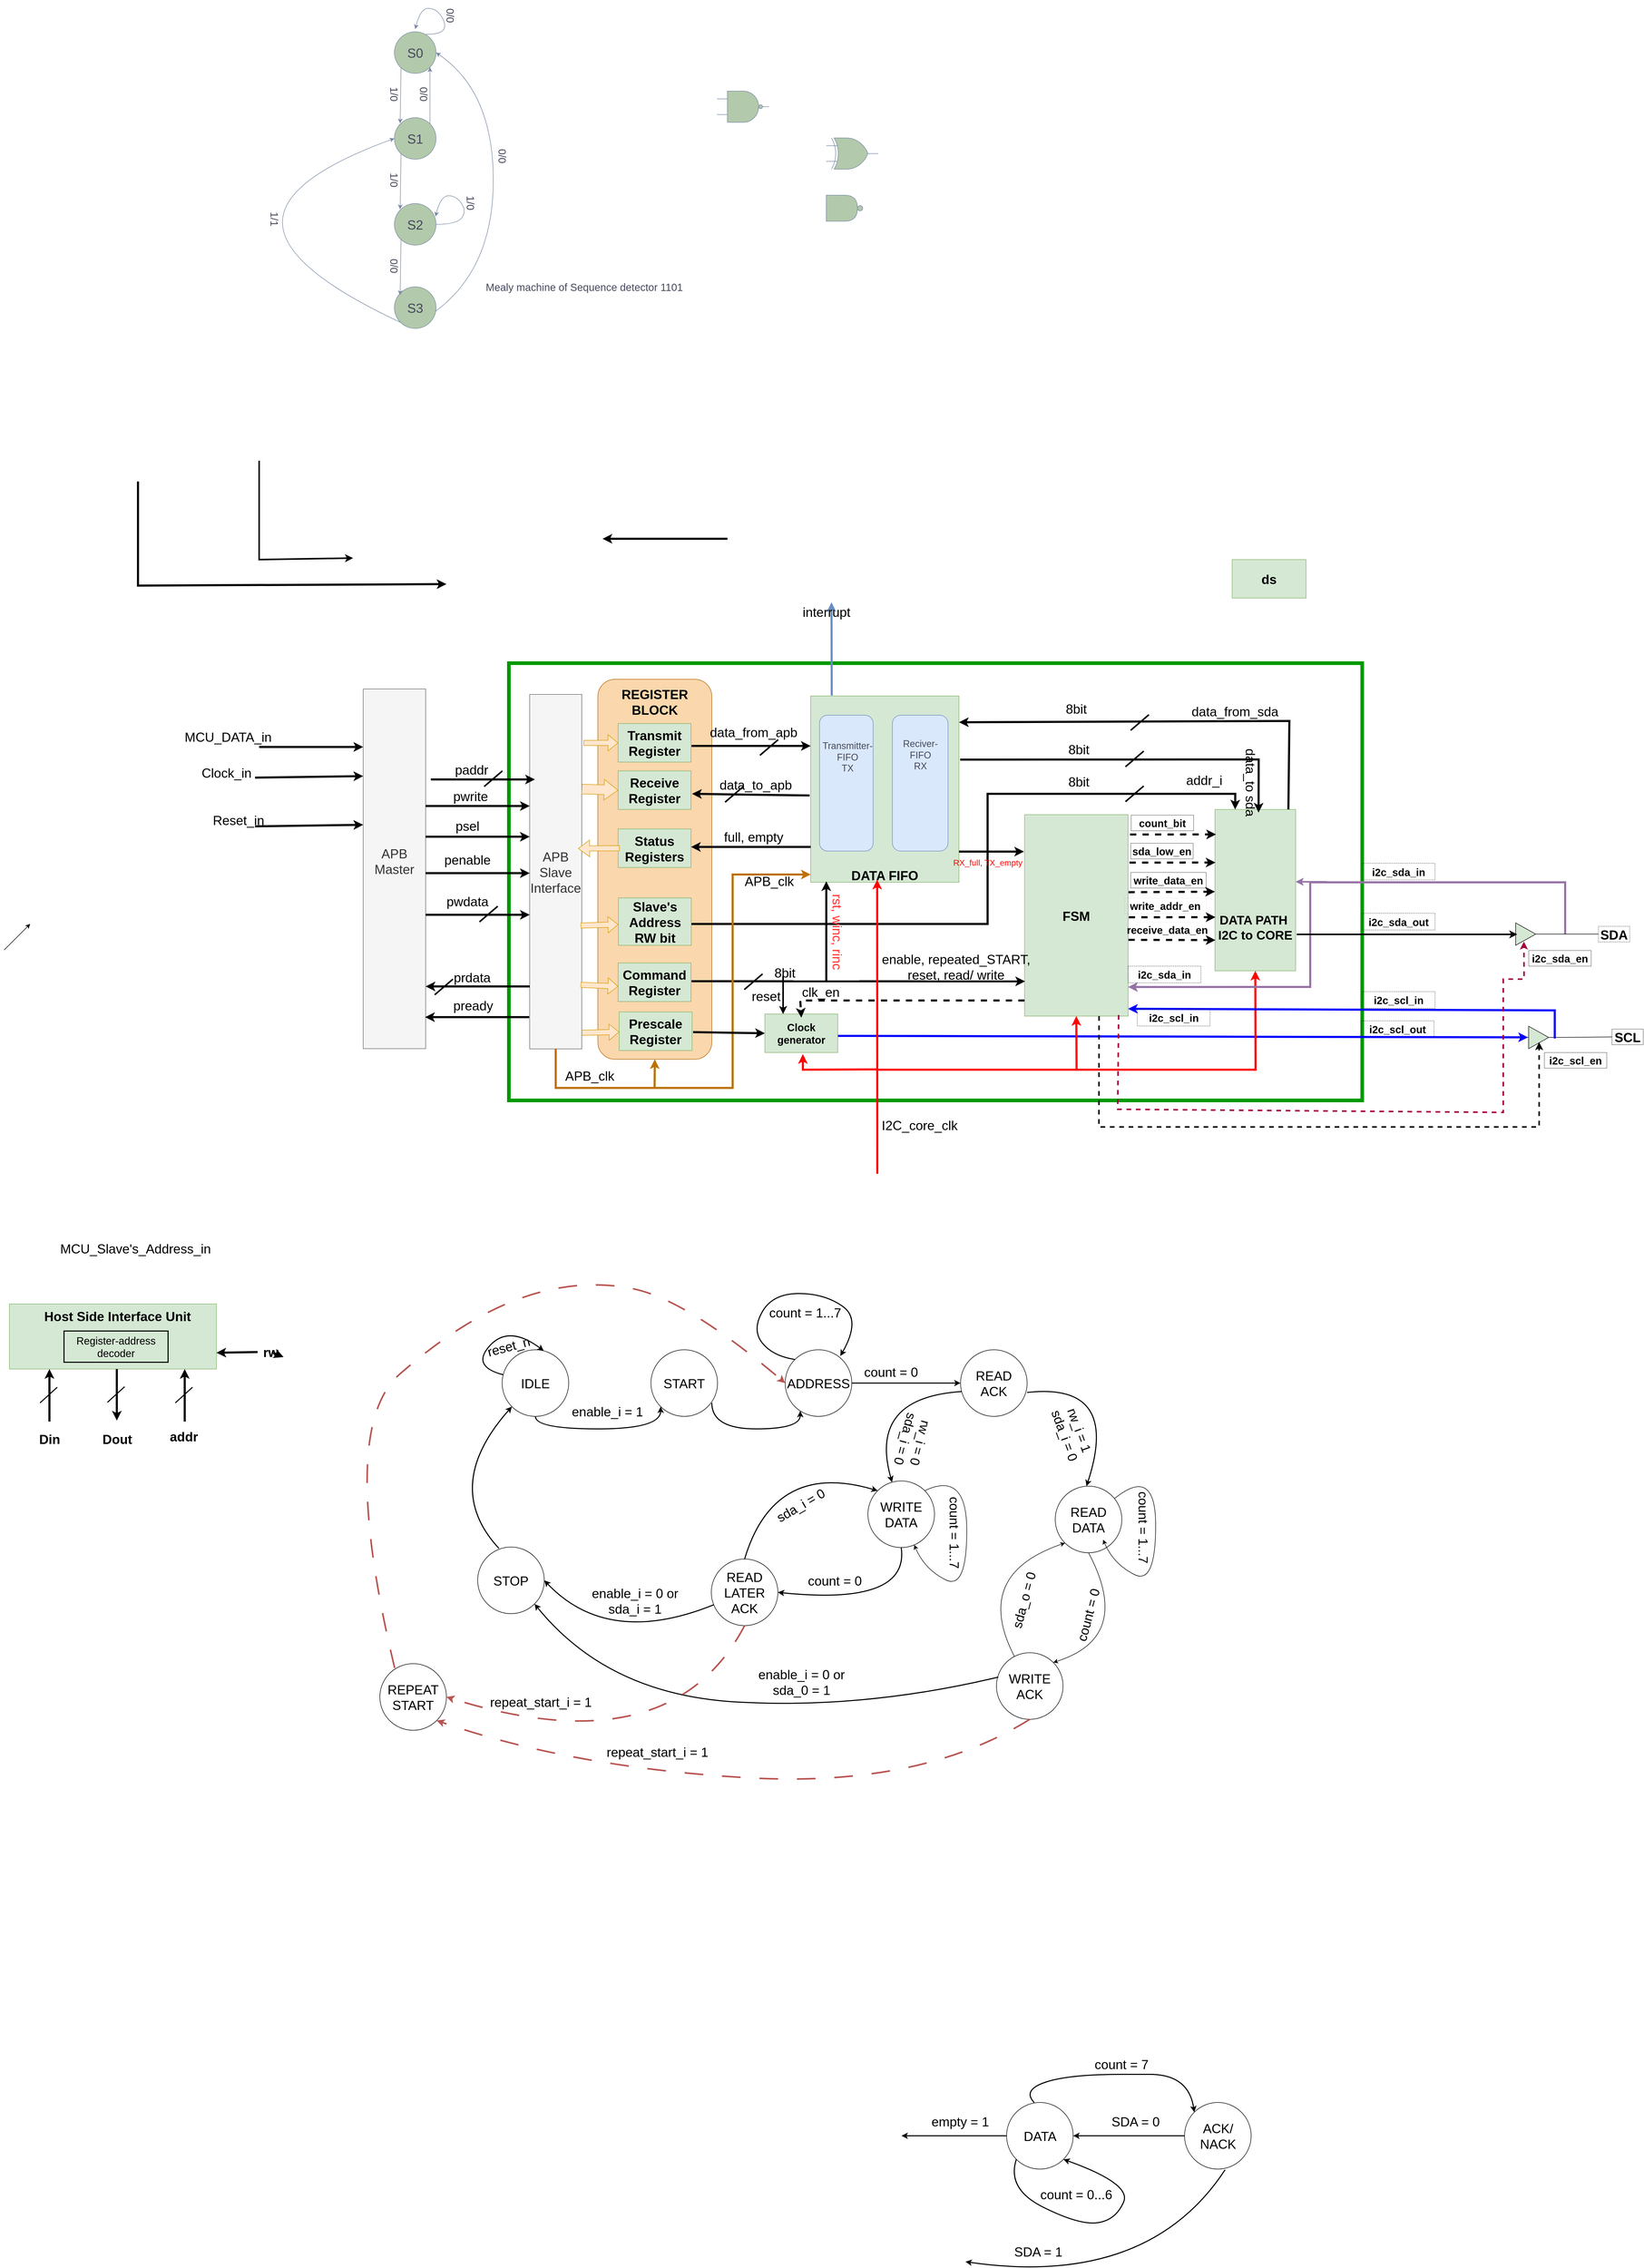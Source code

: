 <mxfile version="23.0.2" type="device">
  <diagram name="Trang-1" id="pc0_SMCpFhRSUeNbsRl_">
    <mxGraphModel dx="3757" dy="4128" grid="1" gridSize="10" guides="1" tooltips="1" connect="1" arrows="1" fold="1" page="1" pageScale="1" pageWidth="2339" pageHeight="3300" math="0" shadow="0">
      <root>
        <mxCell id="0" />
        <mxCell id="1" parent="0" />
        <mxCell id="uphHMgpwfu_c5si8wk-m-4" value="" style="rounded=0;whiteSpace=wrap;html=1;strokeWidth=7;strokeColor=#009900;" parent="1" vertex="1">
          <mxGeometry x="-40" y="1119" width="1640" height="840" as="geometry" />
        </mxCell>
        <mxCell id="j0UZZ1icfNPakO2Ul2Tb-5" value="" style="rounded=1;whiteSpace=wrap;html=1;fillColor=#fad7ac;strokeColor=#b46504;" parent="1" vertex="1">
          <mxGeometry x="131" y="1150" width="219" height="730" as="geometry" />
        </mxCell>
        <mxCell id="uphHMgpwfu_c5si8wk-m-97" value="&lt;font style=&quot;font-size: 24px;&quot;&gt;&lt;br&gt;&lt;br&gt;&lt;br&gt;&lt;br&gt;&lt;br&gt;&lt;b&gt;DATA PATH&amp;nbsp;&lt;br&gt;I2C to CORE&lt;br&gt;&lt;/b&gt;&lt;/font&gt;" style="rounded=0;whiteSpace=wrap;html=1;labelBackgroundColor=none;fillColor=#d5e8d4;strokeColor=#82b366;" parent="1" vertex="1">
          <mxGeometry x="1317" y="1400" width="155" height="310" as="geometry" />
        </mxCell>
        <mxCell id="bBZ-wAXzRBOv0_ZfPute-43" value="" style="rounded=0;whiteSpace=wrap;html=1;" parent="1" vertex="1">
          <mxGeometry x="-883" y="2366" width="180" height="80" as="geometry" />
        </mxCell>
        <mxCell id="bBZ-wAXzRBOv0_ZfPute-6" value="&lt;font style=&quot;font-size: 25px;&quot;&gt;&lt;br&gt;&lt;br&gt;&lt;br&gt;&lt;br&gt;&lt;br&gt;&lt;br&gt;&lt;br&gt;&lt;br&gt;&lt;br&gt;&lt;br&gt;&lt;br&gt;&lt;b&gt;DATA FIFO&lt;/b&gt;&lt;/font&gt;" style="rounded=0;whiteSpace=wrap;html=1;labelBackgroundColor=none;fillColor=#d5e8d4;strokeColor=#82b366;" parent="1" vertex="1">
          <mxGeometry x="540" y="1182" width="285" height="358" as="geometry" />
        </mxCell>
        <mxCell id="Rr5YWh4DMf4vkRN0JD29-5" value="" style="shape=delay;whiteSpace=wrap;html=1;labelBackgroundColor=none;fillColor=#B2C9AB;strokeColor=#788AA3;fontColor=#46495D;" parent="1" vertex="1">
          <mxGeometry x="570" y="220" width="60" height="50" as="geometry" />
        </mxCell>
        <mxCell id="Rr5YWh4DMf4vkRN0JD29-6" value="" style="ellipse;whiteSpace=wrap;html=1;aspect=fixed;labelBackgroundColor=none;fillColor=#B2C9AB;strokeColor=#788AA3;fontColor=#46495D;" parent="1" vertex="1">
          <mxGeometry x="630" y="240" width="10" height="10" as="geometry" />
        </mxCell>
        <mxCell id="Rr5YWh4DMf4vkRN0JD29-7" value="" style="verticalLabelPosition=bottom;shadow=0;dashed=0;align=center;html=1;verticalAlign=top;shape=mxgraph.electrical.logic_gates.logic_gate;operation=xor;labelBackgroundColor=none;fillColor=#B2C9AB;strokeColor=#788AA3;fontColor=#46495D;" parent="1" vertex="1">
          <mxGeometry x="570" y="110" width="100" height="60" as="geometry" />
        </mxCell>
        <mxCell id="YVQRLz4pznDJOpVKvqPq-1" value="" style="ellipse;whiteSpace=wrap;html=1;aspect=fixed;labelBackgroundColor=none;fillColor=#B2C9AB;strokeColor=#788AA3;fontColor=#46495D;" parent="1" vertex="1">
          <mxGeometry x="-260" y="-94" width="80" height="80" as="geometry" />
        </mxCell>
        <mxCell id="YVQRLz4pznDJOpVKvqPq-2" value="&lt;font style=&quot;font-size: 25px;&quot;&gt;S0&lt;/font&gt;" style="text;html=1;strokeColor=none;fillColor=none;align=center;verticalAlign=middle;whiteSpace=wrap;rounded=0;labelBackgroundColor=none;fontColor=#46495D;" parent="1" vertex="1">
          <mxGeometry x="-250" y="-69" width="60" height="30" as="geometry" />
        </mxCell>
        <mxCell id="YVQRLz4pznDJOpVKvqPq-3" value="" style="ellipse;whiteSpace=wrap;html=1;aspect=fixed;labelBackgroundColor=none;fillColor=#B2C9AB;strokeColor=#788AA3;fontColor=#46495D;" parent="1" vertex="1">
          <mxGeometry x="-260" y="71" width="80" height="80" as="geometry" />
        </mxCell>
        <mxCell id="YVQRLz4pznDJOpVKvqPq-4" value="&lt;span style=&quot;font-size: 25px;&quot;&gt;S1&lt;/span&gt;" style="text;html=1;strokeColor=none;fillColor=none;align=center;verticalAlign=middle;whiteSpace=wrap;rounded=0;labelBackgroundColor=none;fontColor=#46495D;" parent="1" vertex="1">
          <mxGeometry x="-250" y="96" width="60" height="30" as="geometry" />
        </mxCell>
        <mxCell id="YVQRLz4pznDJOpVKvqPq-5" value="" style="ellipse;whiteSpace=wrap;html=1;aspect=fixed;labelBackgroundColor=none;fillColor=#B2C9AB;strokeColor=#788AA3;fontColor=#46495D;" parent="1" vertex="1">
          <mxGeometry x="-260" y="236" width="80" height="80" as="geometry" />
        </mxCell>
        <mxCell id="YVQRLz4pznDJOpVKvqPq-6" value="&lt;font style=&quot;font-size: 25px;&quot;&gt;S2&lt;/font&gt;" style="text;html=1;strokeColor=none;fillColor=none;align=center;verticalAlign=middle;whiteSpace=wrap;rounded=0;labelBackgroundColor=none;fontColor=#46495D;" parent="1" vertex="1">
          <mxGeometry x="-250" y="261" width="60" height="30" as="geometry" />
        </mxCell>
        <mxCell id="YVQRLz4pznDJOpVKvqPq-7" value="" style="ellipse;whiteSpace=wrap;html=1;aspect=fixed;labelBackgroundColor=none;fillColor=#B2C9AB;strokeColor=#788AA3;fontColor=#46495D;" parent="1" vertex="1">
          <mxGeometry x="-260" y="396" width="80" height="80" as="geometry" />
        </mxCell>
        <mxCell id="YVQRLz4pznDJOpVKvqPq-8" value="&lt;font style=&quot;font-size: 25px;&quot;&gt;S3&lt;/font&gt;" style="text;html=1;strokeColor=none;fillColor=none;align=center;verticalAlign=middle;whiteSpace=wrap;rounded=0;labelBackgroundColor=none;fontColor=#46495D;" parent="1" vertex="1">
          <mxGeometry x="-250" y="421" width="60" height="30" as="geometry" />
        </mxCell>
        <mxCell id="YVQRLz4pznDJOpVKvqPq-9" value="" style="endArrow=classic;html=1;rounded=0;exitX=0;exitY=1;exitDx=0;exitDy=0;labelBackgroundColor=none;strokeColor=#788AA3;fontColor=default;" parent="1" edge="1">
          <mxGeometry width="50" height="50" relative="1" as="geometry">
            <mxPoint x="-247.284" y="-24.716" as="sourcePoint" />
            <mxPoint x="-249" y="82" as="targetPoint" />
          </mxGeometry>
        </mxCell>
        <mxCell id="YVQRLz4pznDJOpVKvqPq-10" value="&lt;font style=&quot;font-size: 20px;&quot;&gt;1/0&lt;/font&gt;" style="text;html=1;strokeColor=none;fillColor=none;align=center;verticalAlign=middle;whiteSpace=wrap;rounded=0;rotation=90;labelBackgroundColor=none;fontColor=#46495D;" parent="1" vertex="1">
          <mxGeometry x="-290" y="11" width="60" height="30" as="geometry" />
        </mxCell>
        <mxCell id="YVQRLz4pznDJOpVKvqPq-12" value="" style="verticalLabelPosition=bottom;shadow=0;dashed=0;align=center;html=1;verticalAlign=top;shape=mxgraph.electrical.logic_gates.logic_gate;operation=and;negating=1;negSize=0.15;labelBackgroundColor=none;fillColor=#B2C9AB;strokeColor=#788AA3;fontColor=#46495D;" parent="1" vertex="1">
          <mxGeometry x="360" y="20" width="100" height="60" as="geometry" />
        </mxCell>
        <mxCell id="YVQRLz4pznDJOpVKvqPq-13" value="" style="curved=1;endArrow=classic;html=1;rounded=0;labelBackgroundColor=none;strokeColor=#788AA3;fontColor=default;" parent="1" edge="1">
          <mxGeometry width="50" height="50" relative="1" as="geometry">
            <mxPoint x="-200" y="-89" as="sourcePoint" />
            <mxPoint x="-220" y="-99" as="targetPoint" />
            <Array as="points">
              <mxPoint x="-170" y="-89" />
              <mxPoint x="-160" y="-109" />
              <mxPoint x="-180" y="-139" />
              <mxPoint x="-210" y="-139" />
            </Array>
          </mxGeometry>
        </mxCell>
        <mxCell id="YVQRLz4pznDJOpVKvqPq-14" value="&lt;font style=&quot;font-size: 20px;&quot;&gt;0/0&lt;/font&gt;" style="text;html=1;strokeColor=none;fillColor=none;align=center;verticalAlign=middle;whiteSpace=wrap;rounded=0;rotation=90;labelBackgroundColor=none;fontColor=#46495D;" parent="1" vertex="1">
          <mxGeometry x="-182" y="-140" width="60" height="30" as="geometry" />
        </mxCell>
        <mxCell id="YVQRLz4pznDJOpVKvqPq-15" value="" style="endArrow=classic;html=1;rounded=0;curved=1;entryX=1;entryY=1;entryDx=0;entryDy=0;exitX=1;exitY=0;exitDx=0;exitDy=0;labelBackgroundColor=none;strokeColor=#788AA3;fontColor=default;" parent="1" source="YVQRLz4pznDJOpVKvqPq-3" target="YVQRLz4pznDJOpVKvqPq-1" edge="1">
          <mxGeometry width="50" height="50" relative="1" as="geometry">
            <mxPoint x="40" y="61" as="sourcePoint" />
            <mxPoint x="-192" y="82" as="targetPoint" />
          </mxGeometry>
        </mxCell>
        <mxCell id="YVQRLz4pznDJOpVKvqPq-16" value="&lt;font style=&quot;font-size: 20px;&quot;&gt;0/0&lt;/font&gt;" style="text;html=1;strokeColor=none;fillColor=none;align=center;verticalAlign=middle;whiteSpace=wrap;rounded=0;rotation=90;labelBackgroundColor=none;fontColor=#46495D;" parent="1" vertex="1">
          <mxGeometry x="-233" y="11" width="60" height="30" as="geometry" />
        </mxCell>
        <mxCell id="YVQRLz4pznDJOpVKvqPq-17" value="" style="endArrow=classic;html=1;rounded=0;exitX=0;exitY=1;exitDx=0;exitDy=0;labelBackgroundColor=none;strokeColor=#788AA3;fontColor=default;" parent="1" edge="1">
          <mxGeometry width="50" height="50" relative="1" as="geometry">
            <mxPoint x="-247.284" y="140.284" as="sourcePoint" />
            <mxPoint x="-249" y="247" as="targetPoint" />
          </mxGeometry>
        </mxCell>
        <mxCell id="YVQRLz4pznDJOpVKvqPq-18" value="&lt;font style=&quot;font-size: 20px;&quot;&gt;1/0&lt;/font&gt;" style="text;html=1;strokeColor=none;fillColor=none;align=center;verticalAlign=middle;whiteSpace=wrap;rounded=0;rotation=90;labelBackgroundColor=none;fontColor=#46495D;" parent="1" vertex="1">
          <mxGeometry x="-290" y="176" width="60" height="30" as="geometry" />
        </mxCell>
        <mxCell id="YVQRLz4pznDJOpVKvqPq-19" value="" style="endArrow=classic;html=1;rounded=0;exitX=0;exitY=1;exitDx=0;exitDy=0;labelBackgroundColor=none;strokeColor=#788AA3;fontColor=default;" parent="1" edge="1">
          <mxGeometry width="50" height="50" relative="1" as="geometry">
            <mxPoint x="-247.284" y="305.284" as="sourcePoint" />
            <mxPoint x="-249" y="412" as="targetPoint" />
          </mxGeometry>
        </mxCell>
        <mxCell id="YVQRLz4pznDJOpVKvqPq-20" value="&lt;font style=&quot;font-size: 20px;&quot;&gt;0/0&lt;/font&gt;" style="text;html=1;strokeColor=none;fillColor=none;align=center;verticalAlign=middle;whiteSpace=wrap;rounded=0;rotation=90;labelBackgroundColor=none;fontColor=#46495D;" parent="1" vertex="1">
          <mxGeometry x="-290" y="341" width="60" height="30" as="geometry" />
        </mxCell>
        <mxCell id="YVQRLz4pznDJOpVKvqPq-21" value="" style="curved=1;endArrow=classic;html=1;rounded=0;exitX=1;exitY=0.5;exitDx=0;exitDy=0;labelBackgroundColor=none;strokeColor=#788AA3;fontColor=default;" parent="1" source="YVQRLz4pznDJOpVKvqPq-5" edge="1">
          <mxGeometry width="50" height="50" relative="1" as="geometry">
            <mxPoint x="-161" y="271" as="sourcePoint" />
            <mxPoint x="-181" y="261" as="targetPoint" />
            <Array as="points">
              <mxPoint x="-140" y="276" />
              <mxPoint x="-121" y="251" />
              <mxPoint x="-141" y="221" />
              <mxPoint x="-171" y="221" />
            </Array>
          </mxGeometry>
        </mxCell>
        <mxCell id="YVQRLz4pznDJOpVKvqPq-22" value="&lt;font style=&quot;font-size: 20px;&quot;&gt;1/0&lt;/font&gt;" style="text;html=1;strokeColor=none;fillColor=none;align=center;verticalAlign=middle;whiteSpace=wrap;rounded=0;rotation=90;labelBackgroundColor=none;fontColor=#46495D;" parent="1" vertex="1">
          <mxGeometry x="-143" y="220" width="60" height="30" as="geometry" />
        </mxCell>
        <mxCell id="YVQRLz4pznDJOpVKvqPq-23" value="" style="curved=1;endArrow=classic;html=1;rounded=0;exitX=0;exitY=1;exitDx=0;exitDy=0;entryX=0;entryY=0.5;entryDx=0;entryDy=0;labelBackgroundColor=none;strokeColor=#788AA3;fontColor=default;" parent="1" source="YVQRLz4pznDJOpVKvqPq-7" target="YVQRLz4pznDJOpVKvqPq-3" edge="1">
          <mxGeometry width="50" height="50" relative="1" as="geometry">
            <mxPoint x="-60" y="211" as="sourcePoint" />
            <mxPoint x="-420" y="91" as="targetPoint" />
            <Array as="points">
              <mxPoint x="-470" y="361" />
              <mxPoint x="-480" y="191" />
            </Array>
          </mxGeometry>
        </mxCell>
        <mxCell id="YVQRLz4pznDJOpVKvqPq-24" value="&lt;font style=&quot;font-size: 20px;&quot;&gt;1/1&lt;/font&gt;" style="text;html=1;strokeColor=none;fillColor=none;align=center;verticalAlign=middle;whiteSpace=wrap;rounded=0;rotation=90;labelBackgroundColor=none;fontColor=#46495D;" parent="1" vertex="1">
          <mxGeometry x="-520" y="251" width="60" height="30" as="geometry" />
        </mxCell>
        <mxCell id="YVQRLz4pznDJOpVKvqPq-25" value="" style="curved=1;endArrow=classic;html=1;rounded=0;exitX=0.988;exitY=0.588;exitDx=0;exitDy=0;entryX=1;entryY=0.5;entryDx=0;entryDy=0;exitPerimeter=0;labelBackgroundColor=none;strokeColor=#788AA3;fontColor=default;" parent="1" source="YVQRLz4pznDJOpVKvqPq-7" target="YVQRLz4pznDJOpVKvqPq-1" edge="1">
          <mxGeometry width="50" height="50" relative="1" as="geometry">
            <mxPoint x="-128" y="474" as="sourcePoint" />
            <mxPoint x="-140" y="121" as="targetPoint" />
            <Array as="points">
              <mxPoint x="-70" y="361" />
              <mxPoint x="-70" y="21" />
            </Array>
          </mxGeometry>
        </mxCell>
        <mxCell id="YVQRLz4pznDJOpVKvqPq-27" value="&lt;font style=&quot;font-size: 20px;&quot;&gt;0/0&lt;/font&gt;" style="text;html=1;strokeColor=none;fillColor=none;align=center;verticalAlign=middle;whiteSpace=wrap;rounded=0;rotation=90;labelBackgroundColor=none;fontColor=#46495D;" parent="1" vertex="1">
          <mxGeometry x="-82" y="130" width="60" height="30" as="geometry" />
        </mxCell>
        <mxCell id="YVQRLz4pznDJOpVKvqPq-29" value="&lt;span style=&quot;font-size: 20px;&quot;&gt;Mealy machine of Sequence detector 1101&lt;/span&gt;" style="text;html=1;strokeColor=none;fillColor=none;align=center;verticalAlign=middle;whiteSpace=wrap;rounded=0;rotation=0;labelBackgroundColor=none;fontColor=#46495D;" parent="1" vertex="1">
          <mxGeometry x="-120" y="381" width="450" height="30" as="geometry" />
        </mxCell>
        <mxCell id="bBZ-wAXzRBOv0_ZfPute-4" value="" style="rounded=1;whiteSpace=wrap;html=1;direction=south;labelBackgroundColor=none;fillColor=#dae8fc;strokeColor=#6c8ebf;" parent="1" vertex="1">
          <mxGeometry x="557" y="1219" width="103" height="261" as="geometry" />
        </mxCell>
        <mxCell id="bBZ-wAXzRBOv0_ZfPute-5" value="" style="rounded=1;whiteSpace=wrap;html=1;direction=south;labelBackgroundColor=none;fillColor=#dae8fc;strokeColor=#6c8ebf;" parent="1" vertex="1">
          <mxGeometry x="697" y="1219" width="107" height="261" as="geometry" />
        </mxCell>
        <mxCell id="bBZ-wAXzRBOv0_ZfPute-7" value="&lt;font style=&quot;font-size: 18px;&quot;&gt;Transmitter-FIFO&lt;br&gt;TX&lt;br&gt;&lt;/font&gt;" style="text;html=1;strokeColor=none;fillColor=none;align=center;verticalAlign=middle;whiteSpace=wrap;rounded=0;labelBackgroundColor=none;fontColor=#46495D;" parent="1" vertex="1">
          <mxGeometry x="558" y="1264" width="106" height="72" as="geometry" />
        </mxCell>
        <mxCell id="bBZ-wAXzRBOv0_ZfPute-8" value="&lt;font style=&quot;font-size: 18px;&quot;&gt;Reciver-FIFO&lt;br&gt;RX&lt;br&gt;&lt;/font&gt;" style="text;html=1;strokeColor=none;fillColor=none;align=center;verticalAlign=middle;whiteSpace=wrap;rounded=0;labelBackgroundColor=none;fontColor=#46495D;" parent="1" vertex="1">
          <mxGeometry x="698" y="1260" width="106" height="72" as="geometry" />
        </mxCell>
        <mxCell id="bBZ-wAXzRBOv0_ZfPute-10" value="&lt;font style=&quot;font-size: 25px;&quot;&gt;&lt;b&gt;FSM&lt;/b&gt;&lt;/font&gt;" style="rounded=0;whiteSpace=wrap;html=1;labelBackgroundColor=none;fillColor=#d5e8d4;strokeColor=#82b366;" parent="1" vertex="1">
          <mxGeometry x="951" y="1410" width="199" height="387" as="geometry" />
        </mxCell>
        <mxCell id="bBZ-wAXzRBOv0_ZfPute-11" value="" style="rounded=0;whiteSpace=wrap;html=1;labelBackgroundColor=none;fillColor=#d5e8d4;strokeColor=#82b366;" parent="1" vertex="1">
          <mxGeometry x="-1000" y="2350" width="398" height="125" as="geometry" />
        </mxCell>
        <mxCell id="bBZ-wAXzRBOv0_ZfPute-15" value="" style="verticalLabelPosition=bottom;shadow=0;dashed=0;align=center;html=1;verticalAlign=top;shape=mxgraph.electrical.logic_gates.buffer2;fillColor=#d5e8d4;strokeColor=#000000;" parent="1" vertex="1">
          <mxGeometry x="1882" y="1618" width="64" height="43" as="geometry" />
        </mxCell>
        <mxCell id="bBZ-wAXzRBOv0_ZfPute-23" value="" style="verticalLabelPosition=bottom;shadow=0;dashed=0;align=center;html=1;verticalAlign=top;shape=mxgraph.electrical.logic_gates.buffer2;fillColor=#d5e8d4;strokeColor=#000000;" parent="1" vertex="1">
          <mxGeometry x="1907" y="1816.5" width="64" height="43" as="geometry" />
        </mxCell>
        <mxCell id="bBZ-wAXzRBOv0_ZfPute-33" value="&lt;font style=&quot;font-size: 25px;&quot;&gt;&lt;b&gt;SDA&lt;/b&gt;&lt;/font&gt;" style="text;html=1;strokeColor=#000000;fillColor=none;align=center;verticalAlign=middle;whiteSpace=wrap;rounded=0;dashed=1;dashPattern=1 2;" parent="1" vertex="1">
          <mxGeometry x="2054" y="1624.5" width="60" height="30" as="geometry" />
        </mxCell>
        <mxCell id="bBZ-wAXzRBOv0_ZfPute-34" value="&lt;font style=&quot;font-size: 25px;&quot;&gt;&lt;b&gt;SCL&lt;/b&gt;&lt;/font&gt;" style="text;html=1;strokeColor=#000000;fillColor=none;align=center;verticalAlign=middle;whiteSpace=wrap;rounded=0;dashed=1;dashPattern=1 1;" parent="1" vertex="1">
          <mxGeometry x="2080" y="1822" width="60" height="30" as="geometry" />
        </mxCell>
        <mxCell id="bBZ-wAXzRBOv0_ZfPute-42" value="&lt;font style=&quot;font-size: 20px;&quot;&gt;Register-address decoder&lt;/font&gt;" style="text;html=1;strokeColor=default;fillColor=none;align=center;verticalAlign=middle;whiteSpace=wrap;rounded=0;strokeWidth=2;" parent="1" vertex="1">
          <mxGeometry x="-895" y="2402" width="200" height="60" as="geometry" />
        </mxCell>
        <mxCell id="bBZ-wAXzRBOv0_ZfPute-44" value="&lt;font style=&quot;font-size: 25px;&quot;&gt;&lt;b&gt;Host Side Interface Unit&lt;/b&gt;&lt;/font&gt;" style="text;html=1;strokeColor=none;fillColor=none;align=center;verticalAlign=middle;whiteSpace=wrap;rounded=0;" parent="1" vertex="1">
          <mxGeometry x="-941" y="2358" width="298" height="30" as="geometry" />
        </mxCell>
        <mxCell id="bBZ-wAXzRBOv0_ZfPute-45" value="" style="endArrow=classic;html=1;rounded=0;strokeWidth=4;" parent="1" edge="1">
          <mxGeometry width="50" height="50" relative="1" as="geometry">
            <mxPoint x="-923" y="2576" as="sourcePoint" />
            <mxPoint x="-923" y="2475" as="targetPoint" />
          </mxGeometry>
        </mxCell>
        <mxCell id="bBZ-wAXzRBOv0_ZfPute-46" value="" style="endArrow=none;html=1;rounded=0;strokeWidth=2;" parent="1" edge="1">
          <mxGeometry width="50" height="50" relative="1" as="geometry">
            <mxPoint x="-941" y="2540" as="sourcePoint" />
            <mxPoint x="-908" y="2510" as="targetPoint" />
          </mxGeometry>
        </mxCell>
        <mxCell id="bBZ-wAXzRBOv0_ZfPute-47" value="" style="endArrow=classic;html=1;rounded=0;strokeWidth=4;" parent="1" edge="1">
          <mxGeometry width="50" height="50" relative="1" as="geometry">
            <mxPoint x="-663" y="2576" as="sourcePoint" />
            <mxPoint x="-663" y="2475" as="targetPoint" />
          </mxGeometry>
        </mxCell>
        <mxCell id="bBZ-wAXzRBOv0_ZfPute-48" value="" style="endArrow=none;html=1;rounded=0;strokeWidth=2;" parent="1" edge="1">
          <mxGeometry width="50" height="50" relative="1" as="geometry">
            <mxPoint x="-681" y="2540" as="sourcePoint" />
            <mxPoint x="-648" y="2510" as="targetPoint" />
          </mxGeometry>
        </mxCell>
        <mxCell id="bBZ-wAXzRBOv0_ZfPute-49" value="" style="endArrow=classic;html=1;rounded=0;strokeWidth=4;movable=1;resizable=1;rotatable=1;deletable=1;editable=1;locked=0;connectable=1;" parent="1" edge="1">
          <mxGeometry width="50" height="50" relative="1" as="geometry">
            <mxPoint x="-793.5" y="2475" as="sourcePoint" />
            <mxPoint x="-793.5" y="2574" as="targetPoint" />
          </mxGeometry>
        </mxCell>
        <mxCell id="bBZ-wAXzRBOv0_ZfPute-50" value="" style="endArrow=none;html=1;rounded=0;strokeWidth=2;movable=1;resizable=1;rotatable=1;deletable=1;editable=1;locked=0;connectable=1;" parent="1" edge="1">
          <mxGeometry width="50" height="50" relative="1" as="geometry">
            <mxPoint x="-811.5" y="2539" as="sourcePoint" />
            <mxPoint x="-778.5" y="2509" as="targetPoint" />
          </mxGeometry>
        </mxCell>
        <mxCell id="bBZ-wAXzRBOv0_ZfPute-52" value="" style="endArrow=classic;html=1;rounded=0;strokeWidth=4;entryX=1;entryY=0.75;entryDx=0;entryDy=0;" parent="1" source="bBZ-wAXzRBOv0_ZfPute-54" target="bBZ-wAXzRBOv0_ZfPute-11" edge="1">
          <mxGeometry width="50" height="50" relative="1" as="geometry">
            <mxPoint x="-493" y="2444" as="sourcePoint" />
            <mxPoint x="-547.5" y="2449" as="targetPoint" />
          </mxGeometry>
        </mxCell>
        <mxCell id="uphHMgpwfu_c5si8wk-m-1" value="" style="endArrow=classic;html=1;rounded=0;" parent="1" edge="1">
          <mxGeometry width="50" height="50" relative="1" as="geometry">
            <mxPoint x="-1010" y="1670" as="sourcePoint" />
            <mxPoint x="-960" y="1620" as="targetPoint" />
          </mxGeometry>
        </mxCell>
        <mxCell id="uphHMgpwfu_c5si8wk-m-2" value="&lt;b&gt;&lt;font style=&quot;font-size: 25px;&quot;&gt;Din&lt;/font&gt;&lt;/b&gt;" style="text;html=1;align=center;verticalAlign=middle;resizable=0;points=[];autosize=1;strokeColor=none;fillColor=none;" parent="1" vertex="1">
          <mxGeometry x="-953" y="2589" width="60" height="40" as="geometry" />
        </mxCell>
        <mxCell id="uphHMgpwfu_c5si8wk-m-5" value="&lt;b&gt;&lt;font style=&quot;font-size: 25px;&quot;&gt;Dout&lt;/font&gt;&lt;/b&gt;" style="text;html=1;align=center;verticalAlign=middle;resizable=0;points=[];autosize=1;strokeColor=none;fillColor=none;" parent="1" vertex="1">
          <mxGeometry x="-833" y="2589" width="80" height="40" as="geometry" />
        </mxCell>
        <mxCell id="uphHMgpwfu_c5si8wk-m-6" value="&lt;b&gt;&lt;font style=&quot;font-size: 25px;&quot;&gt;addr&lt;/font&gt;&lt;/b&gt;" style="text;html=1;align=center;verticalAlign=middle;resizable=0;points=[];autosize=1;strokeColor=none;fillColor=none;" parent="1" vertex="1">
          <mxGeometry x="-705" y="2584" width="80" height="40" as="geometry" />
        </mxCell>
        <mxCell id="uphHMgpwfu_c5si8wk-m-9" value="&lt;font size=&quot;1&quot; style=&quot;&quot;&gt;&lt;b style=&quot;font-size: 20px;&quot;&gt;i2c_sda_out&lt;/b&gt;&lt;/font&gt;" style="text;html=1;strokeColor=#000000;fillColor=none;align=center;verticalAlign=middle;whiteSpace=wrap;rounded=0;dashed=1;dashPattern=1 2;" parent="1" vertex="1">
          <mxGeometry x="1600" y="1599.5" width="140" height="32" as="geometry" />
        </mxCell>
        <mxCell id="uphHMgpwfu_c5si8wk-m-10" value="&lt;font size=&quot;1&quot; style=&quot;&quot;&gt;&lt;b style=&quot;font-size: 20px;&quot;&gt;i2c_scl_out&lt;/b&gt;&lt;/font&gt;" style="text;html=1;strokeColor=#000000;fillColor=none;align=center;verticalAlign=middle;whiteSpace=wrap;rounded=0;dashed=1;dashPattern=1 2;" parent="1" vertex="1">
          <mxGeometry x="1598" y="1806" width="140" height="32" as="geometry" />
        </mxCell>
        <mxCell id="uphHMgpwfu_c5si8wk-m-14" value="&lt;font size=&quot;1&quot; style=&quot;&quot;&gt;&lt;b style=&quot;font-size: 20px;&quot;&gt;receive_data_en&lt;/b&gt;&lt;/font&gt;" style="text;html=1;strokeColor=#000000;fillColor=none;align=center;verticalAlign=middle;whiteSpace=wrap;rounded=0;dashed=1;dashPattern=1 1;strokeWidth=0;" parent="1" vertex="1">
          <mxGeometry x="1167.5" y="1616" width="115" height="30" as="geometry" />
        </mxCell>
        <mxCell id="uphHMgpwfu_c5si8wk-m-15" value="&lt;font size=&quot;1&quot; style=&quot;&quot;&gt;&lt;b style=&quot;font-size: 20px;&quot;&gt;write_data_en&lt;/b&gt;&lt;/font&gt;" style="text;html=1;strokeColor=#000000;fillColor=none;align=center;verticalAlign=middle;whiteSpace=wrap;rounded=0;dashed=1;dashPattern=1 1;" parent="1" vertex="1">
          <mxGeometry x="1155" y="1521" width="145" height="30" as="geometry" />
        </mxCell>
        <mxCell id="uphHMgpwfu_c5si8wk-m-18" value="" style="endArrow=classic;html=1;rounded=0;strokeWidth=4;" parent="1" edge="1">
          <mxGeometry width="50" height="50" relative="1" as="geometry">
            <mxPoint x="-520" y="1280" as="sourcePoint" />
            <mxPoint x="-320" y="1280" as="targetPoint" />
          </mxGeometry>
        </mxCell>
        <mxCell id="uphHMgpwfu_c5si8wk-m-25" value="&lt;font style=&quot;font-size: 25px;&quot;&gt;MCU_Slave&#39;s_Address_in&lt;/font&gt;" style="text;html=1;align=center;verticalAlign=middle;resizable=0;points=[];autosize=1;strokeColor=none;fillColor=none;" parent="1" vertex="1">
          <mxGeometry x="-913" y="2223" width="310" height="40" as="geometry" />
        </mxCell>
        <mxCell id="uphHMgpwfu_c5si8wk-m-26" value="&lt;font style=&quot;font-size: 25px;&quot;&gt;Clock_in&lt;/font&gt;" style="text;html=1;align=center;verticalAlign=middle;resizable=0;points=[];autosize=1;strokeColor=none;fillColor=none;" parent="1" vertex="1">
          <mxGeometry x="-643" y="1309" width="120" height="40" as="geometry" />
        </mxCell>
        <mxCell id="uphHMgpwfu_c5si8wk-m-27" value="" style="endArrow=classic;html=1;rounded=0;strokeWidth=4;entryX=0.006;entryY=0.891;entryDx=0;entryDy=0;entryPerimeter=0;" parent="1" edge="1">
          <mxGeometry width="50" height="50" relative="1" as="geometry">
            <mxPoint x="-527.79" y="1338.89" as="sourcePoint" />
            <mxPoint x="-319.996" y="1336.001" as="targetPoint" />
          </mxGeometry>
        </mxCell>
        <mxCell id="uphHMgpwfu_c5si8wk-m-28" value="&lt;font style=&quot;font-size: 25px;&quot;&gt;Reset_in&lt;/font&gt;" style="text;html=1;align=center;verticalAlign=middle;resizable=0;points=[];autosize=1;strokeColor=none;fillColor=none;" parent="1" vertex="1">
          <mxGeometry x="-620" y="1400" width="120" height="40" as="geometry" />
        </mxCell>
        <mxCell id="uphHMgpwfu_c5si8wk-m-29" value="" style="endArrow=classic;html=1;rounded=0;strokeWidth=4;entryX=0.006;entryY=0.891;entryDx=0;entryDy=0;entryPerimeter=0;" parent="1" edge="1">
          <mxGeometry width="50" height="50" relative="1" as="geometry">
            <mxPoint x="-527.79" y="1432.44" as="sourcePoint" />
            <mxPoint x="-319.996" y="1429.551" as="targetPoint" />
          </mxGeometry>
        </mxCell>
        <mxCell id="uphHMgpwfu_c5si8wk-m-30" value="" style="endArrow=classic;html=1;rounded=0;strokeWidth=4;exitX=0;exitY=0.75;exitDx=0;exitDy=0;fillColor=#dae8fc;strokeColor=#6c8ebf;" parent="1" edge="1">
          <mxGeometry width="50" height="50" relative="1" as="geometry">
            <mxPoint x="580.5" y="1181" as="sourcePoint" />
            <mxPoint x="580" y="1002" as="targetPoint" />
          </mxGeometry>
        </mxCell>
        <mxCell id="uphHMgpwfu_c5si8wk-m-31" value="&lt;font style=&quot;font-size: 25px;&quot;&gt;interrupt&lt;/font&gt;" style="text;html=1;align=center;verticalAlign=middle;resizable=0;points=[];autosize=1;strokeColor=none;fillColor=none;" parent="1" vertex="1">
          <mxGeometry x="510" y="1000" width="120" height="40" as="geometry" />
        </mxCell>
        <mxCell id="uphHMgpwfu_c5si8wk-m-36" value="" style="endArrow=classic;html=1;rounded=0;strokeWidth=4;fillColor=#1ba1e2;strokeColor=#0000FF;entryX=0.18;entryY=0.496;entryDx=0;entryDy=0;entryPerimeter=0;" parent="1" target="bBZ-wAXzRBOv0_ZfPute-23" edge="1">
          <mxGeometry width="50" height="50" relative="1" as="geometry">
            <mxPoint x="592" y="1834.944" as="sourcePoint" />
            <mxPoint x="1768" y="1840" as="targetPoint" />
          </mxGeometry>
        </mxCell>
        <mxCell id="uphHMgpwfu_c5si8wk-m-38" value="" style="endArrow=classic;html=1;rounded=0;strokeWidth=4;entryX=0.006;entryY=0.891;entryDx=0;entryDy=0;entryPerimeter=0;" parent="1" edge="1">
          <mxGeometry width="50" height="50" relative="1" as="geometry">
            <mxPoint x="-752.79" y="770" as="sourcePoint" />
            <mxPoint x="-159.996" y="967.111" as="targetPoint" />
            <Array as="points">
              <mxPoint x="-752.79" y="970" />
            </Array>
          </mxGeometry>
        </mxCell>
        <mxCell id="uphHMgpwfu_c5si8wk-m-45" style="edgeStyle=orthogonalEdgeStyle;rounded=0;orthogonalLoop=1;jettySize=auto;html=1;entryX=0;entryY=1;entryDx=0;entryDy=0;strokeWidth=2;curved=1;" parent="1" source="uphHMgpwfu_c5si8wk-m-39" target="uphHMgpwfu_c5si8wk-m-40" edge="1">
          <mxGeometry relative="1" as="geometry">
            <Array as="points">
              <mxPoint x="11" y="2590" />
              <mxPoint x="252" y="2590" />
            </Array>
          </mxGeometry>
        </mxCell>
        <mxCell id="uphHMgpwfu_c5si8wk-m-39" value="&lt;font style=&quot;font-size: 25px;&quot;&gt;IDLE&lt;/font&gt;" style="ellipse;whiteSpace=wrap;html=1;aspect=fixed;" parent="1" vertex="1">
          <mxGeometry x="-53" y="2438" width="128" height="128" as="geometry" />
        </mxCell>
        <mxCell id="uphHMgpwfu_c5si8wk-m-46" style="edgeStyle=orthogonalEdgeStyle;rounded=0;orthogonalLoop=1;jettySize=auto;html=1;strokeWidth=2;curved=1;" parent="1" target="uphHMgpwfu_c5si8wk-m-41" edge="1">
          <mxGeometry relative="1" as="geometry">
            <mxPoint x="350.0" y="2540" as="sourcePoint" />
            <mxPoint x="480.0" y="2540" as="targetPoint" />
            <Array as="points">
              <mxPoint x="350" y="2590" />
              <mxPoint x="520" y="2590" />
            </Array>
          </mxGeometry>
        </mxCell>
        <mxCell id="uphHMgpwfu_c5si8wk-m-40" value="&lt;font style=&quot;font-size: 25px;&quot;&gt;START&lt;/font&gt;" style="ellipse;whiteSpace=wrap;html=1;aspect=fixed;" parent="1" vertex="1">
          <mxGeometry x="233" y="2438" width="128" height="128" as="geometry" />
        </mxCell>
        <mxCell id="uphHMgpwfu_c5si8wk-m-56" style="edgeStyle=orthogonalEdgeStyle;rounded=0;orthogonalLoop=1;jettySize=auto;html=1;entryX=0;entryY=0.5;entryDx=0;entryDy=0;strokeWidth=2;" parent="1" source="uphHMgpwfu_c5si8wk-m-41" target="uphHMgpwfu_c5si8wk-m-42" edge="1">
          <mxGeometry relative="1" as="geometry" />
        </mxCell>
        <mxCell id="uphHMgpwfu_c5si8wk-m-41" value="&lt;span style=&quot;font-size: 25px;&quot;&gt;ADDRESS&lt;/span&gt;" style="ellipse;whiteSpace=wrap;html=1;aspect=fixed;" parent="1" vertex="1">
          <mxGeometry x="491" y="2438" width="128" height="128" as="geometry" />
        </mxCell>
        <mxCell id="uphHMgpwfu_c5si8wk-m-42" value="&lt;font style=&quot;font-size: 25px;&quot;&gt;READ&lt;br&gt;ACK&lt;br&gt;&lt;/font&gt;" style="ellipse;whiteSpace=wrap;html=1;aspect=fixed;" parent="1" vertex="1">
          <mxGeometry x="828" y="2438" width="128" height="128" as="geometry" />
        </mxCell>
        <mxCell id="uphHMgpwfu_c5si8wk-m-43" value="" style="curved=1;endArrow=classic;html=1;rounded=0;entryX=0.625;entryY=0.016;entryDx=0;entryDy=0;entryPerimeter=0;strokeWidth=2;" parent="1" source="uphHMgpwfu_c5si8wk-m-39" target="uphHMgpwfu_c5si8wk-m-39" edge="1">
          <mxGeometry width="50" height="50" relative="1" as="geometry">
            <mxPoint x="-43" y="2420" as="sourcePoint" />
            <mxPoint x="-73" y="2320" as="targetPoint" />
            <Array as="points">
              <mxPoint x="-113" y="2470" />
              <mxPoint x="-40" y="2390" />
            </Array>
          </mxGeometry>
        </mxCell>
        <mxCell id="uphHMgpwfu_c5si8wk-m-44" value="&lt;font style=&quot;font-size: 25px;&quot;&gt;reset_n&lt;/font&gt;" style="text;html=1;align=center;verticalAlign=middle;resizable=0;points=[];autosize=1;strokeColor=none;fillColor=none;rotation=-15;" parent="1" vertex="1">
          <mxGeometry x="-96" y="2411" width="110" height="40" as="geometry" />
        </mxCell>
        <mxCell id="uphHMgpwfu_c5si8wk-m-47" value="" style="curved=1;endArrow=classic;html=1;rounded=0;entryX=0.625;entryY=0.016;entryDx=0;entryDy=0;entryPerimeter=0;strokeWidth=2;exitX=0;exitY=0;exitDx=0;exitDy=0;" parent="1" source="uphHMgpwfu_c5si8wk-m-41" edge="1">
          <mxGeometry width="50" height="50" relative="1" as="geometry">
            <mxPoint x="527" y="2430" as="sourcePoint" />
            <mxPoint x="597" y="2450" as="targetPoint" />
            <Array as="points">
              <mxPoint x="467" y="2450" />
              <mxPoint x="427" y="2400" />
              <mxPoint x="467" y="2330" />
              <mxPoint x="567" y="2330" />
              <mxPoint x="637" y="2380" />
            </Array>
          </mxGeometry>
        </mxCell>
        <mxCell id="uphHMgpwfu_c5si8wk-m-55" style="edgeStyle=orthogonalEdgeStyle;rounded=0;orthogonalLoop=1;jettySize=auto;html=1;strokeWidth=2;" parent="1" source="uphHMgpwfu_c5si8wk-m-49" target="uphHMgpwfu_c5si8wk-m-52" edge="1">
          <mxGeometry relative="1" as="geometry" />
        </mxCell>
        <mxCell id="uphHMgpwfu_c5si8wk-m-49" value="&lt;font style=&quot;font-size: 25px;&quot;&gt;ACK/&lt;br&gt;NACK&lt;br&gt;&lt;/font&gt;" style="ellipse;whiteSpace=wrap;html=1;aspect=fixed;" parent="1" vertex="1">
          <mxGeometry x="1258.5" y="3884" width="128" height="128" as="geometry" />
        </mxCell>
        <mxCell id="uphHMgpwfu_c5si8wk-m-59" style="edgeStyle=orthogonalEdgeStyle;rounded=0;orthogonalLoop=1;jettySize=auto;html=1;strokeWidth=2;" parent="1" source="uphHMgpwfu_c5si8wk-m-52" edge="1">
          <mxGeometry relative="1" as="geometry">
            <mxPoint x="714.5" y="3948.0" as="targetPoint" />
          </mxGeometry>
        </mxCell>
        <mxCell id="uphHMgpwfu_c5si8wk-m-52" value="&lt;span style=&quot;font-size: 25px;&quot;&gt;DATA&lt;/span&gt;" style="ellipse;whiteSpace=wrap;html=1;aspect=fixed;" parent="1" vertex="1">
          <mxGeometry x="916.5" y="3884" width="128" height="128" as="geometry" />
        </mxCell>
        <mxCell id="uphHMgpwfu_c5si8wk-m-54" value="" style="curved=1;endArrow=classic;html=1;rounded=0;entryX=1;entryY=1;entryDx=0;entryDy=0;exitX=0;exitY=1;exitDx=0;exitDy=0;strokeWidth=2;" parent="1" source="uphHMgpwfu_c5si8wk-m-52" target="uphHMgpwfu_c5si8wk-m-52" edge="1">
          <mxGeometry width="50" height="50" relative="1" as="geometry">
            <mxPoint x="1006.5" y="4180" as="sourcePoint" />
            <mxPoint x="1056.5" y="4130" as="targetPoint" />
            <Array as="points">
              <mxPoint x="916.5" y="4050" />
              <mxPoint x="1056.5" y="4120" />
              <mxPoint x="1126.5" y="4110" />
              <mxPoint x="1156.5" y="4040" />
            </Array>
          </mxGeometry>
        </mxCell>
        <mxCell id="uphHMgpwfu_c5si8wk-m-58" value="&lt;font style=&quot;font-size: 25px;&quot;&gt;STOP&lt;/font&gt;" style="ellipse;whiteSpace=wrap;html=1;aspect=fixed;" parent="1" vertex="1">
          <mxGeometry x="-100" y="2817" width="128" height="128" as="geometry" />
        </mxCell>
        <mxCell id="uphHMgpwfu_c5si8wk-m-60" value="&lt;font style=&quot;font-size: 25px;&quot;&gt;enable_i = 1&lt;/font&gt;" style="text;html=1;align=center;verticalAlign=middle;resizable=0;points=[];autosize=1;strokeColor=none;fillColor=none;" parent="1" vertex="1">
          <mxGeometry x="69" y="2536" width="160" height="40" as="geometry" />
        </mxCell>
        <mxCell id="uphHMgpwfu_c5si8wk-m-63" value="&lt;font style=&quot;font-size: 25px;&quot;&gt;SDA = 0&lt;/font&gt;" style="text;html=1;align=center;verticalAlign=middle;resizable=0;points=[];autosize=1;strokeColor=none;fillColor=none;" parent="1" vertex="1">
          <mxGeometry x="1103.5" y="3900" width="120" height="40" as="geometry" />
        </mxCell>
        <mxCell id="uphHMgpwfu_c5si8wk-m-67" value="" style="curved=1;endArrow=classic;html=1;rounded=0;exitX=0.609;exitY=1.01;exitDx=0;exitDy=0;exitPerimeter=0;strokeWidth=2;" parent="1" source="uphHMgpwfu_c5si8wk-m-49" edge="1">
          <mxGeometry width="50" height="50" relative="1" as="geometry">
            <mxPoint x="137.5" y="3760" as="sourcePoint" />
            <mxPoint x="837.5" y="4190" as="targetPoint" />
            <Array as="points">
              <mxPoint x="1187.5" y="4240" />
            </Array>
          </mxGeometry>
        </mxCell>
        <mxCell id="uphHMgpwfu_c5si8wk-m-68" value="&lt;font style=&quot;font-size: 25px;&quot;&gt;SDA = 1&lt;/font&gt;" style="text;html=1;align=center;verticalAlign=middle;resizable=0;points=[];autosize=1;strokeColor=none;fillColor=none;" parent="1" vertex="1">
          <mxGeometry x="916.5" y="4150" width="120" height="40" as="geometry" />
        </mxCell>
        <mxCell id="uphHMgpwfu_c5si8wk-m-72" value="" style="endArrow=classic;html=1;rounded=0;strokeWidth=3;" parent="1" edge="1">
          <mxGeometry width="50" height="50" relative="1" as="geometry">
            <mxPoint x="-520" y="730" as="sourcePoint" />
            <mxPoint x="-339.5" y="917.118" as="targetPoint" />
            <Array as="points">
              <mxPoint x="-520" y="920" />
            </Array>
          </mxGeometry>
        </mxCell>
        <mxCell id="uphHMgpwfu_c5si8wk-m-79" value="&lt;span style=&quot;font-size: 25px;&quot;&gt;clk_en&lt;/span&gt;" style="text;html=1;align=center;verticalAlign=middle;resizable=0;points=[];autosize=1;strokeColor=none;fillColor=none;" parent="1" vertex="1">
          <mxGeometry x="509" y="1730" width="100" height="40" as="geometry" />
        </mxCell>
        <mxCell id="uphHMgpwfu_c5si8wk-m-81" value="&lt;font style=&quot;font-size: 25px;&quot;&gt;count = 1...7&lt;/font&gt;" style="text;html=1;align=center;verticalAlign=middle;resizable=0;points=[];autosize=1;strokeColor=none;fillColor=none;" parent="1" vertex="1">
          <mxGeometry x="449" y="2346" width="160" height="40" as="geometry" />
        </mxCell>
        <mxCell id="uphHMgpwfu_c5si8wk-m-82" value="&lt;font style=&quot;font-size: 25px;&quot;&gt;count = 0&lt;/font&gt;" style="text;html=1;align=center;verticalAlign=middle;resizable=0;points=[];autosize=1;strokeColor=none;fillColor=none;" parent="1" vertex="1">
          <mxGeometry x="629" y="2460" width="130" height="40" as="geometry" />
        </mxCell>
        <mxCell id="uphHMgpwfu_c5si8wk-m-83" value="&lt;font style=&quot;font-size: 25px;&quot;&gt;count = 0...6&lt;/font&gt;" style="text;html=1;align=center;verticalAlign=middle;resizable=0;points=[];autosize=1;strokeColor=none;fillColor=none;" parent="1" vertex="1">
          <mxGeometry x="969.5" y="4040" width="160" height="40" as="geometry" />
        </mxCell>
        <mxCell id="uphHMgpwfu_c5si8wk-m-84" value="" style="curved=1;endArrow=classic;html=1;rounded=0;entryX=0;entryY=0;entryDx=0;entryDy=0;strokeWidth=2;" parent="1" target="uphHMgpwfu_c5si8wk-m-49" edge="1">
          <mxGeometry width="50" height="50" relative="1" as="geometry">
            <mxPoint x="969.5" y="3884" as="sourcePoint" />
            <mxPoint x="1019.5" y="3834" as="targetPoint" />
            <Array as="points">
              <mxPoint x="946.5" y="3860" />
              <mxPoint x="1036.5" y="3830" />
              <mxPoint x="1236.5" y="3830" />
              <mxPoint x="1116.5" y="3830" />
              <mxPoint x="1266.5" y="3830" />
            </Array>
          </mxGeometry>
        </mxCell>
        <mxCell id="uphHMgpwfu_c5si8wk-m-85" value="&lt;font style=&quot;font-size: 25px;&quot;&gt;count = 7&lt;/font&gt;" style="text;html=1;align=center;verticalAlign=middle;resizable=0;points=[];autosize=1;strokeColor=none;fillColor=none;" parent="1" vertex="1">
          <mxGeometry x="1071.5" y="3790" width="130" height="40" as="geometry" />
        </mxCell>
        <mxCell id="uphHMgpwfu_c5si8wk-m-86" value="&lt;font style=&quot;font-size: 25px;&quot;&gt;empty = 1&lt;/font&gt;" style="text;html=1;align=center;verticalAlign=middle;resizable=0;points=[];autosize=1;strokeColor=none;fillColor=none;" parent="1" vertex="1">
          <mxGeometry x="761.5" y="3900" width="130" height="40" as="geometry" />
        </mxCell>
        <mxCell id="uphHMgpwfu_c5si8wk-m-92" value="" style="endArrow=classic;html=1;rounded=0;strokeWidth=4;entryX=1;entryY=0.75;entryDx=0;entryDy=0;" parent="1" target="bBZ-wAXzRBOv0_ZfPute-54" edge="1">
          <mxGeometry width="50" height="50" relative="1" as="geometry">
            <mxPoint x="-493" y="2444" as="sourcePoint" />
            <mxPoint x="-602" y="2444" as="targetPoint" />
          </mxGeometry>
        </mxCell>
        <mxCell id="bBZ-wAXzRBOv0_ZfPute-54" value="&lt;b&gt;&lt;font style=&quot;font-size: 25px;&quot;&gt;rw&lt;/font&gt;&lt;/b&gt;" style="text;html=1;align=center;verticalAlign=middle;resizable=0;points=[];autosize=1;strokeColor=none;fillColor=none;" parent="1" vertex="1">
          <mxGeometry x="-523" y="2422" width="50" height="40" as="geometry" />
        </mxCell>
        <mxCell id="uphHMgpwfu_c5si8wk-m-94" value="&lt;font style=&quot;font-size: 25px;&quot;&gt;APB&lt;br&gt;Master&lt;br&gt;&lt;br&gt;&lt;/font&gt;" style="rounded=0;whiteSpace=wrap;html=1;fillColor=#f5f5f5;fontColor=#333333;strokeColor=#666666;" parent="1" vertex="1">
          <mxGeometry x="-320" y="1168.5" width="120" height="691" as="geometry" />
        </mxCell>
        <mxCell id="uphHMgpwfu_c5si8wk-m-95" value="&lt;font style=&quot;font-size: 25px;&quot;&gt;APB&lt;br&gt;Slave&lt;br&gt;Interface&lt;/font&gt;" style="rounded=0;whiteSpace=wrap;html=1;fillColor=#f5f5f5;fontColor=#333333;strokeColor=#666666;" parent="1" vertex="1">
          <mxGeometry y="1179" width="100" height="681" as="geometry" />
        </mxCell>
        <mxCell id="uphHMgpwfu_c5si8wk-m-98" value="&lt;span style=&quot;font-size: 25px;&quot;&gt;MCU_DATA_in&lt;/span&gt;" style="text;html=1;align=center;verticalAlign=middle;resizable=0;points=[];autosize=1;strokeColor=none;fillColor=none;" parent="1" vertex="1">
          <mxGeometry x="-675" y="1240" width="190" height="40" as="geometry" />
        </mxCell>
        <mxCell id="uphHMgpwfu_c5si8wk-m-101" value="&lt;b style=&quot;font-size: 25px;&quot;&gt;&lt;font style=&quot;font-size: 25px;&quot;&gt;Transmit&lt;br&gt;Register&lt;br&gt;&lt;/font&gt;&lt;/b&gt;" style="rounded=0;whiteSpace=wrap;html=1;labelBackgroundColor=none;fillColor=#d5e8d4;strokeColor=#82b366;" parent="1" vertex="1">
          <mxGeometry x="170" y="1235" width="140" height="74" as="geometry" />
        </mxCell>
        <mxCell id="uphHMgpwfu_c5si8wk-m-102" value="&lt;b style=&quot;font-size: 25px;&quot;&gt;&lt;font style=&quot;font-size: 25px;&quot;&gt;Receive&lt;br&gt;Register&lt;br&gt;&lt;/font&gt;&lt;/b&gt;" style="rounded=0;whiteSpace=wrap;html=1;labelBackgroundColor=none;fillColor=#d5e8d4;strokeColor=#82b366;" parent="1" vertex="1">
          <mxGeometry x="170" y="1326" width="140" height="74" as="geometry" />
        </mxCell>
        <mxCell id="uphHMgpwfu_c5si8wk-m-103" value="" style="shape=flexArrow;endArrow=classic;html=1;rounded=0;fillColor=#ffe6cc;strokeColor=#d79b00;entryX=0;entryY=0.5;entryDx=0;entryDy=0;exitX=1.034;exitY=0.137;exitDx=0;exitDy=0;exitPerimeter=0;" parent="1" source="uphHMgpwfu_c5si8wk-m-95" target="uphHMgpwfu_c5si8wk-m-101" edge="1">
          <mxGeometry width="50" height="50" relative="1" as="geometry">
            <mxPoint x="-90" y="1120" as="sourcePoint" />
            <mxPoint x="170" y="1240" as="targetPoint" />
          </mxGeometry>
        </mxCell>
        <mxCell id="uphHMgpwfu_c5si8wk-m-104" value="" style="shape=flexArrow;endArrow=classic;html=1;rounded=0;fillColor=#ffe6cc;strokeColor=#d79b00;width=18.571;endSize=8.486;entryX=0;entryY=0.5;entryDx=0;entryDy=0;exitX=0.999;exitY=0.267;exitDx=0;exitDy=0;exitPerimeter=0;" parent="1" source="uphHMgpwfu_c5si8wk-m-95" target="uphHMgpwfu_c5si8wk-m-102" edge="1">
          <mxGeometry width="50" height="50" relative="1" as="geometry">
            <mxPoint x="-190" y="1090" as="sourcePoint" />
            <mxPoint x="180" y="1370" as="targetPoint" />
          </mxGeometry>
        </mxCell>
        <mxCell id="uphHMgpwfu_c5si8wk-m-105" value="&lt;b style=&quot;font-size: 25px;&quot;&gt;&lt;font style=&quot;font-size: 25px;&quot;&gt;Status&lt;br&gt;Registers&lt;br&gt;&lt;/font&gt;&lt;/b&gt;" style="rounded=0;whiteSpace=wrap;html=1;labelBackgroundColor=none;fillColor=#d5e8d4;strokeColor=#82b366;" parent="1" vertex="1">
          <mxGeometry x="170" y="1437.5" width="140" height="74" as="geometry" />
        </mxCell>
        <mxCell id="uphHMgpwfu_c5si8wk-m-106" value="" style="shape=flexArrow;endArrow=classic;html=1;rounded=0;exitX=0;exitY=0.5;exitDx=0;exitDy=0;endWidth=21.429;endSize=6.914;fillColor=#ffe6cc;strokeColor=#d79b00;" parent="1" edge="1">
          <mxGeometry width="50" height="50" relative="1" as="geometry">
            <mxPoint x="173" y="1474.5" as="sourcePoint" />
            <mxPoint x="93" y="1475" as="targetPoint" />
          </mxGeometry>
        </mxCell>
        <mxCell id="uphHMgpwfu_c5si8wk-m-107" value="&lt;b style=&quot;font-size: 25px;&quot;&gt;&lt;font style=&quot;font-size: 25px;&quot;&gt;Command&lt;br&gt;Register&lt;br&gt;&lt;/font&gt;&lt;/b&gt;" style="rounded=0;whiteSpace=wrap;html=1;labelBackgroundColor=none;fillColor=#d5e8d4;strokeColor=#82b366;" parent="1" vertex="1">
          <mxGeometry x="170" y="1695" width="140" height="74" as="geometry" />
        </mxCell>
        <mxCell id="uphHMgpwfu_c5si8wk-m-108" value="" style="shape=flexArrow;endArrow=classic;html=1;rounded=0;exitX=0.984;exitY=0.317;exitDx=0;exitDy=0;exitPerimeter=0;fillColor=#ffe6cc;strokeColor=#d79b00;" parent="1" edge="1">
          <mxGeometry width="50" height="50" relative="1" as="geometry">
            <mxPoint x="98" y="1737" as="sourcePoint" />
            <mxPoint x="170" y="1740.042" as="targetPoint" />
          </mxGeometry>
        </mxCell>
        <mxCell id="uphHMgpwfu_c5si8wk-m-109" value="&lt;b style=&quot;font-size: 25px;&quot;&gt;&lt;font style=&quot;font-size: 25px;&quot;&gt;Prescale&lt;br&gt;Register&lt;br&gt;&lt;/font&gt;&lt;/b&gt;" style="rounded=0;whiteSpace=wrap;html=1;labelBackgroundColor=none;fillColor=#d5e8d4;strokeColor=#82b366;" parent="1" vertex="1">
          <mxGeometry x="172" y="1789" width="140" height="74" as="geometry" />
        </mxCell>
        <mxCell id="uphHMgpwfu_c5si8wk-m-110" value="" style="shape=flexArrow;endArrow=classic;html=1;rounded=0;exitX=0.984;exitY=0.317;exitDx=0;exitDy=0;exitPerimeter=0;fillColor=#ffe6cc;strokeColor=#d79b00;" parent="1" target="uphHMgpwfu_c5si8wk-m-109" edge="1">
          <mxGeometry width="50" height="50" relative="1" as="geometry">
            <mxPoint x="100" y="1829" as="sourcePoint" />
            <mxPoint x="182" y="1833" as="targetPoint" />
          </mxGeometry>
        </mxCell>
        <mxCell id="uphHMgpwfu_c5si8wk-m-112" value="" style="endArrow=classic;html=1;rounded=0;strokeWidth=4;" parent="1" edge="1">
          <mxGeometry width="50" height="50" relative="1" as="geometry">
            <mxPoint x="311" y="1278" as="sourcePoint" />
            <mxPoint x="540" y="1278" as="targetPoint" />
          </mxGeometry>
        </mxCell>
        <mxCell id="uphHMgpwfu_c5si8wk-m-113" value="" style="endArrow=classic;html=1;rounded=0;strokeWidth=4;" parent="1" edge="1">
          <mxGeometry width="50" height="50" relative="1" as="geometry">
            <mxPoint x="825" y="1481" as="sourcePoint" />
            <mxPoint x="950" y="1481" as="targetPoint" />
          </mxGeometry>
        </mxCell>
        <mxCell id="uphHMgpwfu_c5si8wk-m-114" value="" style="endArrow=classic;html=1;rounded=0;strokeWidth=4;" parent="1" edge="1">
          <mxGeometry width="50" height="50" relative="1" as="geometry">
            <mxPoint x="380" y="880" as="sourcePoint" />
            <mxPoint x="140" y="880" as="targetPoint" />
          </mxGeometry>
        </mxCell>
        <mxCell id="uphHMgpwfu_c5si8wk-m-115" value="" style="endArrow=classic;html=1;rounded=0;strokeWidth=4;exitX=-0.014;exitY=0.534;exitDx=0;exitDy=0;exitPerimeter=0;" parent="1" edge="1">
          <mxGeometry width="50" height="50" relative="1" as="geometry">
            <mxPoint x="538.01" y="1373.172" as="sourcePoint" />
            <mxPoint x="312" y="1370" as="targetPoint" />
            <Array as="points" />
          </mxGeometry>
        </mxCell>
        <mxCell id="uphHMgpwfu_c5si8wk-m-116" value="" style="endArrow=classic;html=1;rounded=0;strokeWidth=4;" parent="1" edge="1">
          <mxGeometry width="50" height="50" relative="1" as="geometry">
            <mxPoint x="540" y="1472" as="sourcePoint" />
            <mxPoint x="310" y="1472" as="targetPoint" />
          </mxGeometry>
        </mxCell>
        <mxCell id="uphHMgpwfu_c5si8wk-m-117" value="&lt;font style=&quot;font-size: 25px;&quot;&gt;data_to_apb&lt;/font&gt;" style="text;html=1;align=center;verticalAlign=middle;resizable=0;points=[];autosize=1;strokeColor=none;fillColor=none;" parent="1" vertex="1">
          <mxGeometry x="354" y="1332" width="160" height="40" as="geometry" />
        </mxCell>
        <mxCell id="uphHMgpwfu_c5si8wk-m-118" value="&lt;font style=&quot;font-size: 25px;&quot;&gt;full, empty&lt;/font&gt;" style="text;html=1;align=center;verticalAlign=middle;resizable=0;points=[];autosize=1;strokeColor=none;fillColor=none;" parent="1" vertex="1">
          <mxGeometry x="360" y="1432" width="140" height="40" as="geometry" />
        </mxCell>
        <mxCell id="uphHMgpwfu_c5si8wk-m-121" value="&lt;b style=&quot;font-size: 25px;&quot;&gt;&lt;font style=&quot;font-size: 25px;&quot;&gt;Slave&#39;s&lt;br&gt;Address&lt;br&gt;RW bit&lt;br&gt;&lt;/font&gt;&lt;/b&gt;" style="rounded=0;whiteSpace=wrap;html=1;labelBackgroundColor=none;fillColor=#d5e8d4;strokeColor=#82b366;" parent="1" vertex="1">
          <mxGeometry x="170.5" y="1570" width="140" height="91" as="geometry" />
        </mxCell>
        <mxCell id="uphHMgpwfu_c5si8wk-m-122" value="" style="endArrow=classic;html=1;rounded=0;strokeWidth=4;entryX=0.25;entryY=0;entryDx=0;entryDy=0;" parent="1" target="uphHMgpwfu_c5si8wk-m-97" edge="1">
          <mxGeometry width="50" height="50" relative="1" as="geometry">
            <mxPoint x="311" y="1620" as="sourcePoint" />
            <mxPoint x="952.003" y="1620.29" as="targetPoint" />
            <Array as="points">
              <mxPoint x="880" y="1620" />
              <mxPoint x="880" y="1370" />
              <mxPoint x="1356" y="1370" />
            </Array>
          </mxGeometry>
        </mxCell>
        <mxCell id="uphHMgpwfu_c5si8wk-m-123" value="" style="shape=flexArrow;endArrow=classic;html=1;rounded=0;exitX=0.984;exitY=0.317;exitDx=0;exitDy=0;exitPerimeter=0;fillColor=#ffe6cc;strokeColor=#d79b00;" parent="1" edge="1">
          <mxGeometry width="50" height="50" relative="1" as="geometry">
            <mxPoint x="98" y="1623" as="sourcePoint" />
            <mxPoint x="170" y="1621" as="targetPoint" />
          </mxGeometry>
        </mxCell>
        <mxCell id="uphHMgpwfu_c5si8wk-m-124" value="" style="endArrow=classic;html=1;rounded=0;strokeWidth=4;entryX=-0.013;entryY=0.871;entryDx=0;entryDy=0;entryPerimeter=0;" parent="1" source="uphHMgpwfu_c5si8wk-m-71" edge="1">
          <mxGeometry width="50" height="50" relative="1" as="geometry">
            <mxPoint x="314" y="1827.777" as="sourcePoint" />
            <mxPoint x="521.413" y="1830.08" as="targetPoint" />
          </mxGeometry>
        </mxCell>
        <mxCell id="uphHMgpwfu_c5si8wk-m-125" value="" style="endArrow=classic;html=1;rounded=0;strokeWidth=4;entryX=-0.013;entryY=0.871;entryDx=0;entryDy=0;entryPerimeter=0;" parent="1" edge="1">
          <mxGeometry width="50" height="50" relative="1" as="geometry">
            <mxPoint x="311" y="1730" as="sourcePoint" />
            <mxPoint x="952.003" y="1730.29" as="targetPoint" />
          </mxGeometry>
        </mxCell>
        <mxCell id="uphHMgpwfu_c5si8wk-m-128" value="" style="endArrow=classic;html=1;rounded=0;strokeWidth=4;exitX=0.91;exitY=0;exitDx=0;exitDy=0;entryX=1;entryY=0.25;entryDx=0;entryDy=0;exitPerimeter=0;" parent="1" source="uphHMgpwfu_c5si8wk-m-97" edge="1">
          <mxGeometry width="50" height="50" relative="1" as="geometry">
            <mxPoint x="1436.5" y="1461" as="sourcePoint" />
            <mxPoint x="825" y="1232.5" as="targetPoint" />
            <Array as="points">
              <mxPoint x="1460" y="1230" />
            </Array>
          </mxGeometry>
        </mxCell>
        <mxCell id="AZ_mBDf2QWGUp0jg31Dp-1" value="&lt;font style=&quot;font-size: 25px;&quot;&gt;data_from_apb&lt;/font&gt;" style="text;html=1;align=center;verticalAlign=middle;resizable=0;points=[];autosize=1;strokeColor=none;fillColor=none;" parent="1" vertex="1">
          <mxGeometry x="335" y="1231" width="190" height="40" as="geometry" />
        </mxCell>
        <mxCell id="AZ_mBDf2QWGUp0jg31Dp-4" value="" style="endArrow=classic;html=1;rounded=0;strokeWidth=4;entryX=0.25;entryY=0;entryDx=0;entryDy=0;exitX=1.008;exitY=0.604;exitDx=0;exitDy=0;exitPerimeter=0;" parent="1" edge="1">
          <mxGeometry width="50" height="50" relative="1" as="geometry">
            <mxPoint x="827.28" y="1304.232" as="sourcePoint" />
            <mxPoint x="1400.75" y="1406" as="targetPoint" />
            <Array as="points">
              <mxPoint x="1401" y="1304" />
            </Array>
          </mxGeometry>
        </mxCell>
        <mxCell id="AZ_mBDf2QWGUp0jg31Dp-5" value="&lt;font style=&quot;font-size: 25px;&quot;&gt;data_to sda&lt;/font&gt;" style="text;html=1;align=center;verticalAlign=middle;resizable=0;points=[];autosize=1;strokeColor=none;fillColor=none;rotation=90;" parent="1" vertex="1">
          <mxGeometry x="1311" y="1328" width="150" height="40" as="geometry" />
        </mxCell>
        <mxCell id="AZ_mBDf2QWGUp0jg31Dp-6" value="" style="endArrow=classic;html=1;rounded=0;strokeWidth=4;entryX=0;entryY=1;entryDx=0;entryDy=0;fillColor=#f0a30a;strokeColor=#BD7000;" parent="1" edge="1">
          <mxGeometry width="50" height="50" relative="1" as="geometry">
            <mxPoint x="240" y="1935" as="sourcePoint" />
            <mxPoint x="540" y="1525" as="targetPoint" />
            <Array as="points">
              <mxPoint x="390" y="1935" />
              <mxPoint x="390" y="1525" />
            </Array>
          </mxGeometry>
        </mxCell>
        <mxCell id="AZ_mBDf2QWGUp0jg31Dp-7" value="&lt;font style=&quot;font-size: 25px;&quot;&gt;enable, repeated_START,&lt;br&gt;reset, read/ write&lt;/font&gt;" style="text;html=1;align=center;verticalAlign=middle;resizable=0;points=[];autosize=1;strokeColor=none;fillColor=none;" parent="1" vertex="1">
          <mxGeometry x="667" y="1666" width="303" height="72" as="geometry" />
        </mxCell>
        <mxCell id="AZ_mBDf2QWGUp0jg31Dp-8" value="&lt;font style=&quot;font-size: 25px;&quot;&gt;APB_clk&lt;/font&gt;" style="text;html=1;align=center;verticalAlign=middle;resizable=0;points=[];autosize=1;strokeColor=none;fillColor=none;" parent="1" vertex="1">
          <mxGeometry x="58.5" y="1890" width="112" height="42" as="geometry" />
        </mxCell>
        <mxCell id="AZ_mBDf2QWGUp0jg31Dp-9" value="" style="endArrow=classic;html=1;rounded=0;strokeWidth=4;fillColor=#f8cecc;strokeColor=#FF0000;" parent="1" edge="1">
          <mxGeometry width="50" height="50" relative="1" as="geometry">
            <mxPoint x="668" y="2100" as="sourcePoint" />
            <mxPoint x="667.79" y="1535" as="targetPoint" />
            <Array as="points">
              <mxPoint x="667.79" y="1620" />
            </Array>
          </mxGeometry>
        </mxCell>
        <mxCell id="AZ_mBDf2QWGUp0jg31Dp-10" value="&lt;font style=&quot;font-size: 25px;&quot;&gt;I2C_core_clk&lt;/font&gt;" style="text;html=1;align=center;verticalAlign=middle;resizable=0;points=[];autosize=1;strokeColor=none;fillColor=none;" parent="1" vertex="1">
          <mxGeometry x="664" y="1986" width="170" height="40" as="geometry" />
        </mxCell>
        <mxCell id="AZ_mBDf2QWGUp0jg31Dp-11" value="&lt;font style=&quot;font-size: 25px;&quot;&gt;addr_i&lt;/font&gt;" style="text;html=1;align=center;verticalAlign=middle;resizable=0;points=[];autosize=1;strokeColor=none;fillColor=none;rotation=0;" parent="1" vertex="1">
          <mxGeometry x="1251" y="1323" width="90" height="40" as="geometry" />
        </mxCell>
        <mxCell id="AZ_mBDf2QWGUp0jg31Dp-16" value="&lt;font style=&quot;font-size: 25px;&quot;&gt;WRITE&lt;br&gt;DATA&lt;br&gt;&lt;/font&gt;" style="ellipse;whiteSpace=wrap;html=1;aspect=fixed;" parent="1" vertex="1">
          <mxGeometry x="650" y="2690" width="128" height="128" as="geometry" />
        </mxCell>
        <mxCell id="AZ_mBDf2QWGUp0jg31Dp-17" value="&lt;font style=&quot;font-size: 25px;&quot;&gt;READ&lt;br&gt;DATA&lt;br&gt;&lt;/font&gt;" style="ellipse;whiteSpace=wrap;html=1;aspect=fixed;" parent="1" vertex="1">
          <mxGeometry x="1010" y="2700" width="128" height="128" as="geometry" />
        </mxCell>
        <mxCell id="AZ_mBDf2QWGUp0jg31Dp-18" value="" style="curved=1;endArrow=classic;html=1;rounded=0;exitX=0.017;exitY=0.627;exitDx=0;exitDy=0;exitPerimeter=0;strokeWidth=2;" parent="1" source="uphHMgpwfu_c5si8wk-m-42" target="AZ_mBDf2QWGUp0jg31Dp-16" edge="1">
          <mxGeometry width="50" height="50" relative="1" as="geometry">
            <mxPoint x="780" y="2530" as="sourcePoint" />
            <mxPoint x="510" y="2730" as="targetPoint" />
            <Array as="points">
              <mxPoint x="650" y="2530" />
            </Array>
          </mxGeometry>
        </mxCell>
        <mxCell id="AZ_mBDf2QWGUp0jg31Dp-19" value="&lt;span style=&quot;font-size: 25px;&quot;&gt;rw_i = 0&lt;br&gt;sda_i = 0&lt;br&gt;&lt;/span&gt;" style="text;html=1;align=center;verticalAlign=middle;resizable=0;points=[];autosize=1;strokeColor=none;fillColor=none;rotation=105;" parent="1" vertex="1">
          <mxGeometry x="672" y="2578" width="130" height="70" as="geometry" />
        </mxCell>
        <mxCell id="AZ_mBDf2QWGUp0jg31Dp-20" value="" style="curved=1;endArrow=classic;html=1;rounded=0;entryX=0.5;entryY=0;entryDx=0;entryDy=0;strokeWidth=2;" parent="1" edge="1">
          <mxGeometry width="50" height="50" relative="1" as="geometry">
            <mxPoint x="956" y="2520" as="sourcePoint" />
            <mxPoint x="1070.0" y="2700" as="targetPoint" />
            <Array as="points">
              <mxPoint x="1136" y="2500" />
            </Array>
          </mxGeometry>
        </mxCell>
        <mxCell id="AZ_mBDf2QWGUp0jg31Dp-21" value="&lt;span style=&quot;font-size: 25px;&quot;&gt;rw_i = 1&lt;br&gt;sda_i = 0&lt;br&gt;&lt;/span&gt;" style="text;html=1;align=center;verticalAlign=middle;resizable=0;points=[];autosize=1;strokeColor=none;fillColor=none;rotation=70;" parent="1" vertex="1">
          <mxGeometry x="978" y="2562" width="130" height="70" as="geometry" />
        </mxCell>
        <mxCell id="AZ_mBDf2QWGUp0jg31Dp-24" value="" style="curved=1;endArrow=classic;html=1;rounded=0;entryX=0;entryY=1;entryDx=0;entryDy=0;exitX=0.319;exitY=0.02;exitDx=0;exitDy=0;exitPerimeter=0;strokeWidth=2;" parent="1" source="uphHMgpwfu_c5si8wk-m-58" target="uphHMgpwfu_c5si8wk-m-39" edge="1">
          <mxGeometry width="50" height="50" relative="1" as="geometry">
            <mxPoint x="32" y="2600" as="sourcePoint" />
            <mxPoint x="296" y="2746.0" as="targetPoint" />
            <Array as="points">
              <mxPoint x="-170" y="2700" />
            </Array>
          </mxGeometry>
        </mxCell>
        <mxCell id="AZ_mBDf2QWGUp0jg31Dp-25" value="&lt;font style=&quot;font-size: 25px;&quot;&gt;count = 1...7&lt;/font&gt;" style="text;html=1;align=center;verticalAlign=middle;resizable=0;points=[];autosize=1;strokeColor=none;fillColor=none;rotation=90;" parent="1" vertex="1">
          <mxGeometry x="737" y="2769" width="160" height="40" as="geometry" />
        </mxCell>
        <mxCell id="AZ_mBDf2QWGUp0jg31Dp-26" value="&lt;font style=&quot;font-size: 25px;&quot;&gt;READ&lt;br&gt;LATER&lt;br&gt;ACK&lt;br&gt;&lt;/font&gt;" style="ellipse;whiteSpace=wrap;html=1;aspect=fixed;" parent="1" vertex="1">
          <mxGeometry x="349" y="2840" width="128" height="128" as="geometry" />
        </mxCell>
        <mxCell id="AZ_mBDf2QWGUp0jg31Dp-28" value="" style="curved=1;endArrow=classic;html=1;rounded=0;exitX=0.5;exitY=1;exitDx=0;exitDy=0;entryX=1;entryY=0.5;entryDx=0;entryDy=0;strokeWidth=2;" parent="1" source="AZ_mBDf2QWGUp0jg31Dp-16" target="AZ_mBDf2QWGUp0jg31Dp-26" edge="1">
          <mxGeometry width="50" height="50" relative="1" as="geometry">
            <mxPoint x="772" y="2725" as="sourcePoint" />
            <mxPoint x="899" y="2888" as="targetPoint" />
            <Array as="points">
              <mxPoint x="730" y="2930" />
            </Array>
          </mxGeometry>
        </mxCell>
        <mxCell id="AZ_mBDf2QWGUp0jg31Dp-29" value="&lt;font style=&quot;font-size: 25px;&quot;&gt;count = 0&lt;/font&gt;" style="text;html=1;align=center;verticalAlign=middle;resizable=0;points=[];autosize=1;strokeColor=none;fillColor=none;rotation=0;" parent="1" vertex="1">
          <mxGeometry x="521" y="2861" width="130" height="40" as="geometry" />
        </mxCell>
        <mxCell id="AZ_mBDf2QWGUp0jg31Dp-30" value="" style="curved=1;endArrow=classic;html=1;rounded=0;entryX=1;entryY=0.5;entryDx=0;entryDy=0;strokeWidth=2;" parent="1" source="AZ_mBDf2QWGUp0jg31Dp-26" target="uphHMgpwfu_c5si8wk-m-58" edge="1">
          <mxGeometry width="50" height="50" relative="1" as="geometry">
            <mxPoint x="510" y="3060" as="sourcePoint" />
            <mxPoint x="560" y="3010" as="targetPoint" />
            <Array as="points">
              <mxPoint x="150" y="3010" />
            </Array>
          </mxGeometry>
        </mxCell>
        <mxCell id="AZ_mBDf2QWGUp0jg31Dp-31" value="&lt;font style=&quot;font-size: 25px;&quot;&gt;enable_i = 0 or&lt;br&gt;sda_i = 1&lt;br&gt;&lt;/font&gt;" style="text;html=1;align=center;verticalAlign=middle;resizable=0;points=[];autosize=1;strokeColor=none;fillColor=none;" parent="1" vertex="1">
          <mxGeometry x="107" y="2885" width="190" height="70" as="geometry" />
        </mxCell>
        <mxCell id="AZ_mBDf2QWGUp0jg31Dp-32" value="" style="curved=1;endArrow=classic;html=1;rounded=0;exitX=1;exitY=0;exitDx=0;exitDy=0;" parent="1" source="AZ_mBDf2QWGUp0jg31Dp-16" target="AZ_mBDf2QWGUp0jg31Dp-16" edge="1">
          <mxGeometry width="50" height="50" relative="1" as="geometry">
            <mxPoint x="840" y="2950" as="sourcePoint" />
            <mxPoint x="890" y="2900" as="targetPoint" />
            <Array as="points">
              <mxPoint x="840" y="2670" />
              <mxPoint x="840" y="2900" />
              <mxPoint x="759" y="2860" />
            </Array>
          </mxGeometry>
        </mxCell>
        <mxCell id="AZ_mBDf2QWGUp0jg31Dp-33" value="" style="curved=1;endArrow=classic;html=1;rounded=0;strokeWidth=2;entryX=0;entryY=0;entryDx=0;entryDy=0;exitX=0.5;exitY=0;exitDx=0;exitDy=0;" parent="1" source="AZ_mBDf2QWGUp0jg31Dp-26" target="AZ_mBDf2QWGUp0jg31Dp-16" edge="1">
          <mxGeometry width="50" height="50" relative="1" as="geometry">
            <mxPoint x="430" y="2830" as="sourcePoint" />
            <mxPoint x="630" y="2680" as="targetPoint" />
            <Array as="points">
              <mxPoint x="470" y="2650" />
            </Array>
          </mxGeometry>
        </mxCell>
        <mxCell id="AZ_mBDf2QWGUp0jg31Dp-34" value="&lt;font style=&quot;font-size: 25px;&quot;&gt;sda_i = 0&lt;/font&gt;" style="text;html=1;align=center;verticalAlign=middle;resizable=0;points=[];autosize=1;strokeColor=none;fillColor=none;rotation=-30;" parent="1" vertex="1">
          <mxGeometry x="455" y="2716" width="130" height="40" as="geometry" />
        </mxCell>
        <mxCell id="AZ_mBDf2QWGUp0jg31Dp-35" value="&lt;font style=&quot;font-size: 25px;&quot;&gt;count = 1...7&lt;/font&gt;" style="text;html=1;align=center;verticalAlign=middle;resizable=0;points=[];autosize=1;strokeColor=none;fillColor=none;rotation=90;" parent="1" vertex="1">
          <mxGeometry x="1100" y="2759" width="160" height="40" as="geometry" />
        </mxCell>
        <mxCell id="AZ_mBDf2QWGUp0jg31Dp-36" value="" style="curved=1;endArrow=classic;html=1;rounded=0;" parent="1" source="AZ_mBDf2QWGUp0jg31Dp-17" edge="1">
          <mxGeometry width="50" height="50" relative="1" as="geometry">
            <mxPoint x="1122" y="2699" as="sourcePoint" />
            <mxPoint x="1102" y="2803" as="targetPoint" />
            <Array as="points">
              <mxPoint x="1203" y="2660" />
              <mxPoint x="1203" y="2890" />
              <mxPoint x="1122" y="2850" />
            </Array>
          </mxGeometry>
        </mxCell>
        <mxCell id="AZ_mBDf2QWGUp0jg31Dp-37" value="&lt;font style=&quot;font-size: 25px;&quot;&gt;WRITE&lt;br&gt;ACK&lt;br&gt;&lt;/font&gt;" style="ellipse;whiteSpace=wrap;html=1;aspect=fixed;" parent="1" vertex="1">
          <mxGeometry x="897" y="3020" width="128" height="128" as="geometry" />
        </mxCell>
        <mxCell id="AZ_mBDf2QWGUp0jg31Dp-38" value="" style="curved=1;endArrow=classic;html=1;rounded=0;entryX=1;entryY=0;entryDx=0;entryDy=0;exitX=0.5;exitY=1;exitDx=0;exitDy=0;" parent="1" source="AZ_mBDf2QWGUp0jg31Dp-17" target="AZ_mBDf2QWGUp0jg31Dp-37" edge="1">
          <mxGeometry width="50" height="50" relative="1" as="geometry">
            <mxPoint x="700" y="3020" as="sourcePoint" />
            <mxPoint x="1120" y="2980" as="targetPoint" />
            <Array as="points">
              <mxPoint x="1160" y="2990" />
            </Array>
          </mxGeometry>
        </mxCell>
        <mxCell id="AZ_mBDf2QWGUp0jg31Dp-39" value="&lt;font style=&quot;font-size: 25px;&quot;&gt;count = 0&lt;/font&gt;" style="text;html=1;align=center;verticalAlign=middle;resizable=0;points=[];autosize=1;strokeColor=none;fillColor=none;rotation=-75;" parent="1" vertex="1">
          <mxGeometry x="1007.5" y="2928" width="130" height="40" as="geometry" />
        </mxCell>
        <mxCell id="AZ_mBDf2QWGUp0jg31Dp-40" value="" style="curved=1;endArrow=classic;html=1;rounded=0;entryX=0;entryY=1;entryDx=0;entryDy=0;" parent="1" source="AZ_mBDf2QWGUp0jg31Dp-37" target="AZ_mBDf2QWGUp0jg31Dp-17" edge="1">
          <mxGeometry width="50" height="50" relative="1" as="geometry">
            <mxPoint x="700" y="3020" as="sourcePoint" />
            <mxPoint x="750" y="2970" as="targetPoint" />
            <Array as="points">
              <mxPoint x="850" y="2870" />
            </Array>
          </mxGeometry>
        </mxCell>
        <mxCell id="AZ_mBDf2QWGUp0jg31Dp-41" value="&lt;font style=&quot;font-size: 25px;&quot;&gt;sda_o = 0&lt;/font&gt;" style="text;html=1;align=center;verticalAlign=middle;resizable=0;points=[];autosize=1;strokeColor=none;fillColor=none;rotation=-75;" parent="1" vertex="1">
          <mxGeometry x="884" y="2899" width="130" height="40" as="geometry" />
        </mxCell>
        <mxCell id="AZ_mBDf2QWGUp0jg31Dp-42" value="" style="curved=1;endArrow=classic;html=1;rounded=0;entryX=1;entryY=1;entryDx=0;entryDy=0;exitX=0.028;exitY=0.366;exitDx=0;exitDy=0;exitPerimeter=0;strokeWidth=2;" parent="1" source="AZ_mBDf2QWGUp0jg31Dp-37" target="uphHMgpwfu_c5si8wk-m-58" edge="1">
          <mxGeometry width="50" height="50" relative="1" as="geometry">
            <mxPoint x="700" y="3250" as="sourcePoint" />
            <mxPoint x="750" y="3200" as="targetPoint" />
            <Array as="points">
              <mxPoint x="640" y="3129" />
              <mxPoint x="150" y="3100" />
            </Array>
          </mxGeometry>
        </mxCell>
        <mxCell id="AZ_mBDf2QWGUp0jg31Dp-46" value="&lt;font style=&quot;font-size: 25px;&quot;&gt;enable_i = 0 or&lt;br&gt;sda_0 = 1&lt;br&gt;&lt;/font&gt;" style="text;html=1;align=center;verticalAlign=middle;resizable=0;points=[];autosize=1;strokeColor=none;fillColor=none;" parent="1" vertex="1">
          <mxGeometry x="427" y="3041" width="190" height="70" as="geometry" />
        </mxCell>
        <mxCell id="AZ_mBDf2QWGUp0jg31Dp-47" value="&lt;font style=&quot;font-size: 25px;&quot;&gt;REPEAT&lt;br&gt;START&lt;br&gt;&lt;/font&gt;" style="ellipse;whiteSpace=wrap;html=1;aspect=fixed;" parent="1" vertex="1">
          <mxGeometry x="-288" y="3041" width="128" height="128" as="geometry" />
        </mxCell>
        <mxCell id="AZ_mBDf2QWGUp0jg31Dp-48" value="" style="curved=1;endArrow=classic;html=1;rounded=0;entryX=1;entryY=1;entryDx=0;entryDy=0;exitX=0.5;exitY=1;exitDx=0;exitDy=0;strokeWidth=3;dashed=1;dashPattern=12 12;fillColor=#f8cecc;strokeColor=#b85450;" parent="1" source="AZ_mBDf2QWGUp0jg31Dp-37" target="AZ_mBDf2QWGUp0jg31Dp-47" edge="1">
          <mxGeometry width="50" height="50" relative="1" as="geometry">
            <mxPoint x="700" y="3280" as="sourcePoint" />
            <mxPoint x="750" y="3230" as="targetPoint" />
            <Array as="points">
              <mxPoint x="750" y="3280" />
              <mxPoint x="80" y="3240" />
            </Array>
          </mxGeometry>
        </mxCell>
        <mxCell id="AZ_mBDf2QWGUp0jg31Dp-49" value="&lt;font style=&quot;font-size: 25px;&quot;&gt;repeat_start_i = 1&lt;br&gt;&lt;/font&gt;" style="text;html=1;align=center;verticalAlign=middle;resizable=0;points=[];autosize=1;strokeColor=none;fillColor=none;rotation=0;" parent="1" vertex="1">
          <mxGeometry x="135" y="3190" width="220" height="40" as="geometry" />
        </mxCell>
        <mxCell id="AZ_mBDf2QWGUp0jg31Dp-50" value="" style="curved=1;endArrow=classic;html=1;rounded=0;entryX=1;entryY=0.5;entryDx=0;entryDy=0;exitX=0.5;exitY=1;exitDx=0;exitDy=0;strokeWidth=3;dashed=1;dashPattern=12 12;fillColor=#f8cecc;strokeColor=#b85450;" parent="1" source="AZ_mBDf2QWGUp0jg31Dp-26" target="AZ_mBDf2QWGUp0jg31Dp-47" edge="1">
          <mxGeometry width="50" height="50" relative="1" as="geometry">
            <mxPoint x="971" y="3198" as="sourcePoint" />
            <mxPoint x="-141" y="3209" as="targetPoint" />
            <Array as="points">
              <mxPoint x="270" y="3240" />
            </Array>
          </mxGeometry>
        </mxCell>
        <mxCell id="AZ_mBDf2QWGUp0jg31Dp-51" value="&lt;font style=&quot;font-size: 25px;&quot;&gt;repeat_start_i = 1&lt;br&gt;&lt;/font&gt;" style="text;html=1;align=center;verticalAlign=middle;resizable=0;points=[];autosize=1;strokeColor=none;fillColor=none;rotation=0;" parent="1" vertex="1">
          <mxGeometry x="-89" y="3094" width="220" height="40" as="geometry" />
        </mxCell>
        <mxCell id="AZ_mBDf2QWGUp0jg31Dp-52" value="" style="curved=1;endArrow=classic;html=1;rounded=0;strokeWidth=3;dashed=1;dashPattern=12 12;fillColor=#f8cecc;strokeColor=#b85450;exitX=0.223;exitY=0.065;exitDx=0;exitDy=0;exitPerimeter=0;entryX=0;entryY=0.5;entryDx=0;entryDy=0;" parent="1" source="AZ_mBDf2QWGUp0jg31Dp-47" target="uphHMgpwfu_c5si8wk-m-41" edge="1">
          <mxGeometry width="50" height="50" relative="1" as="geometry">
            <mxPoint x="-380" y="3020" as="sourcePoint" />
            <mxPoint x="360" y="2320" as="targetPoint" />
            <Array as="points">
              <mxPoint x="-370" y="2590" />
              <mxPoint x="-130" y="2380" />
              <mxPoint x="90" y="2300" />
              <mxPoint x="300" y="2340" />
            </Array>
          </mxGeometry>
        </mxCell>
        <mxCell id="AZ_mBDf2QWGUp0jg31Dp-56" value="" style="endArrow=classic;html=1;rounded=0;strokeWidth=4;" parent="1" edge="1">
          <mxGeometry width="50" height="50" relative="1" as="geometry">
            <mxPoint x="570" y="1730" as="sourcePoint" />
            <mxPoint x="570" y="1538" as="targetPoint" />
            <Array as="points" />
          </mxGeometry>
        </mxCell>
        <mxCell id="AZ_mBDf2QWGUp0jg31Dp-57" value="&lt;font style=&quot;font-size: 25px;&quot;&gt;&lt;font color=&quot;#ff3333&quot;&gt;rst, winc, rinc&lt;br&gt;&lt;/font&gt;&lt;br&gt;&lt;/font&gt;" style="text;html=1;align=center;verticalAlign=middle;resizable=0;points=[];autosize=1;strokeColor=none;fillColor=none;rotation=90;" parent="1" vertex="1">
          <mxGeometry x="495" y="1599" width="164" height="72" as="geometry" />
        </mxCell>
        <mxCell id="AZ_mBDf2QWGUp0jg31Dp-58" value="" style="endArrow=classic;html=1;rounded=0;strokeWidth=4;exitX=0.5;exitY=1;exitDx=0;exitDy=0;entryX=0.5;entryY=1;entryDx=0;entryDy=0;fillColor=#f0a30a;strokeColor=#BD7000;" parent="1" source="uphHMgpwfu_c5si8wk-m-95" target="j0UZZ1icfNPakO2Ul2Tb-5" edge="1">
          <mxGeometry width="50" height="50" relative="1" as="geometry">
            <mxPoint x="50" y="1891" as="sourcePoint" />
            <mxPoint x="240.5" y="1911" as="targetPoint" />
            <Array as="points">
              <mxPoint x="50" y="1935" />
              <mxPoint x="240" y="1935" />
            </Array>
          </mxGeometry>
        </mxCell>
        <mxCell id="j0UZZ1icfNPakO2Ul2Tb-1" value="" style="endArrow=classic;html=1;rounded=0;strokeWidth=4;entryX=0;entryY=0.5;entryDx=0;entryDy=0;" parent="1" target="uphHMgpwfu_c5si8wk-m-71" edge="1">
          <mxGeometry width="50" height="50" relative="1" as="geometry">
            <mxPoint x="314" y="1827.777" as="sourcePoint" />
            <mxPoint x="521.413" y="1830.08" as="targetPoint" />
          </mxGeometry>
        </mxCell>
        <mxCell id="uphHMgpwfu_c5si8wk-m-71" value="&lt;b&gt;&lt;font style=&quot;font-size: 20px;&quot;&gt;Clock&lt;br&gt;generator&lt;br&gt;&lt;/font&gt;&lt;/b&gt;" style="rounded=0;whiteSpace=wrap;html=1;labelBackgroundColor=none;fillColor=#d5e8d4;strokeColor=#82b366;" parent="1" vertex="1">
          <mxGeometry x="452" y="1793" width="140" height="74" as="geometry" />
        </mxCell>
        <mxCell id="j0UZZ1icfNPakO2Ul2Tb-2" value="" style="endArrow=classic;html=1;rounded=0;strokeWidth=4;fillColor=#f8cecc;strokeColor=#FF0000;entryX=0.5;entryY=1;entryDx=0;entryDy=0;" parent="1" target="bBZ-wAXzRBOv0_ZfPute-10" edge="1">
          <mxGeometry width="50" height="50" relative="1" as="geometry">
            <mxPoint x="670" y="1900" as="sourcePoint" />
            <mxPoint x="1050.5" y="1817" as="targetPoint" />
            <Array as="points">
              <mxPoint x="1051" y="1900" />
            </Array>
          </mxGeometry>
        </mxCell>
        <mxCell id="j0UZZ1icfNPakO2Ul2Tb-3" value="" style="endArrow=classic;html=1;rounded=0;strokeWidth=4;fillColor=#f8cecc;strokeColor=#FF0000;entryX=0.5;entryY=1;entryDx=0;entryDy=0;" parent="1" target="uphHMgpwfu_c5si8wk-m-97" edge="1">
          <mxGeometry width="50" height="50" relative="1" as="geometry">
            <mxPoint x="1002" y="1900" as="sourcePoint" />
            <mxPoint x="1380.601" y="1794" as="targetPoint" />
            <Array as="points">
              <mxPoint x="1395" y="1900" />
            </Array>
          </mxGeometry>
        </mxCell>
        <mxCell id="j0UZZ1icfNPakO2Ul2Tb-4" value="&lt;font style=&quot;font-size: 25px;&quot;&gt;APB_clk&lt;/font&gt;" style="text;html=1;align=center;verticalAlign=middle;resizable=0;points=[];autosize=1;strokeColor=none;fillColor=none;" parent="1" vertex="1">
          <mxGeometry x="404" y="1516" width="112" height="42" as="geometry" />
        </mxCell>
        <mxCell id="j0UZZ1icfNPakO2Ul2Tb-6" value="" style="endArrow=classic;html=1;rounded=0;strokeWidth=4;fillColor=#f8cecc;strokeColor=#000000;entryX=0.5;entryY=0;entryDx=0;entryDy=0;dashed=1;" parent="1" edge="1">
          <mxGeometry width="50" height="50" relative="1" as="geometry">
            <mxPoint x="951" y="1766.999" as="sourcePoint" />
            <mxPoint x="522" y="1800.0" as="targetPoint" />
            <Array as="points">
              <mxPoint x="520" y="1767" />
            </Array>
          </mxGeometry>
        </mxCell>
        <mxCell id="j0UZZ1icfNPakO2Ul2Tb-7" value="" style="endArrow=classic;html=1;rounded=0;strokeWidth=4;dashed=1;exitX=1.004;exitY=0.385;exitDx=0;exitDy=0;exitPerimeter=0;" parent="1" source="bBZ-wAXzRBOv0_ZfPute-10" edge="1">
          <mxGeometry width="50" height="50" relative="1" as="geometry">
            <mxPoint x="1167" y="1558" as="sourcePoint" />
            <mxPoint x="1317" y="1558" as="targetPoint" />
          </mxGeometry>
        </mxCell>
        <mxCell id="j0UZZ1icfNPakO2Ul2Tb-8" value="" style="endArrow=classic;html=1;rounded=0;strokeWidth=4;dashed=1;exitX=1.007;exitY=0.53;exitDx=0;exitDy=0;exitPerimeter=0;" parent="1" edge="1">
          <mxGeometry width="50" height="50" relative="1" as="geometry">
            <mxPoint x="1151.393" y="1607.11" as="sourcePoint" />
            <mxPoint x="1318" y="1607" as="targetPoint" />
          </mxGeometry>
        </mxCell>
        <mxCell id="j0UZZ1icfNPakO2Ul2Tb-10" value="" style="endArrow=classic;html=1;rounded=0;strokeWidth=4;fillColor=#f8cecc;strokeColor=#FF0000;entryX=0.5;entryY=1;entryDx=0;entryDy=0;" parent="1" edge="1">
          <mxGeometry width="50" height="50" relative="1" as="geometry">
            <mxPoint x="666" y="1899.323" as="sourcePoint" />
            <mxPoint x="525" y="1870" as="targetPoint" />
            <Array as="points">
              <mxPoint x="525" y="1900" />
            </Array>
          </mxGeometry>
        </mxCell>
        <mxCell id="j0UZZ1icfNPakO2Ul2Tb-11" value="" style="endArrow=classic;html=1;rounded=0;strokeWidth=4;fillColor=#e1d5e7;strokeColor=#9673a6;" parent="1" edge="1">
          <mxGeometry width="50" height="50" relative="1" as="geometry">
            <mxPoint x="1990" y="1640" as="sourcePoint" />
            <mxPoint x="1150" y="1741.17" as="targetPoint" />
            <Array as="points">
              <mxPoint x="1990" y="1540" />
              <mxPoint x="1500" y="1540" />
              <mxPoint x="1500" y="1741" />
            </Array>
          </mxGeometry>
        </mxCell>
        <mxCell id="j0UZZ1icfNPakO2Ul2Tb-13" value="" style="endArrow=classic;html=1;rounded=0;strokeWidth=4;entryX=1;entryY=1;entryDx=0;entryDy=0;strokeColor=#0000FF;" parent="1" edge="1">
          <mxGeometry width="50" height="50" relative="1" as="geometry">
            <mxPoint x="1970" y="1840" as="sourcePoint" />
            <mxPoint x="1150" y="1783.0" as="targetPoint" />
            <Array as="points">
              <mxPoint x="1970" y="1786" />
            </Array>
          </mxGeometry>
        </mxCell>
        <mxCell id="j0UZZ1icfNPakO2Ul2Tb-17" value="&lt;font style=&quot;font-size: 25px;&quot;&gt;8bit&lt;/font&gt;" style="text;html=1;align=center;verticalAlign=middle;resizable=0;points=[];autosize=1;strokeColor=none;fillColor=none;" parent="1" vertex="1">
          <mxGeometry x="1025" y="1264" width="60" height="40" as="geometry" />
        </mxCell>
        <mxCell id="j0UZZ1icfNPakO2Ul2Tb-18" value="&lt;font style=&quot;font-size: 25px;&quot;&gt;8bit&lt;/font&gt;" style="text;html=1;align=center;verticalAlign=middle;resizable=0;points=[];autosize=1;strokeColor=none;fillColor=none;" parent="1" vertex="1">
          <mxGeometry x="1020" y="1186" width="60" height="40" as="geometry" />
        </mxCell>
        <mxCell id="j0UZZ1icfNPakO2Ul2Tb-19" value="&lt;font style=&quot;font-size: 25px;&quot;&gt;&lt;b&gt;REGISTER&lt;br&gt;BLOCK&lt;/b&gt;&lt;br&gt;&lt;/font&gt;" style="text;html=1;align=center;verticalAlign=middle;resizable=0;points=[];autosize=1;strokeColor=none;fillColor=none;" parent="1" vertex="1">
          <mxGeometry x="165" y="1158" width="150" height="70" as="geometry" />
        </mxCell>
        <mxCell id="j0UZZ1icfNPakO2Ul2Tb-21" value="&lt;font style=&quot;font-size: 25px;&quot;&gt;8bit&lt;/font&gt;" style="text;html=1;align=center;verticalAlign=middle;resizable=0;points=[];autosize=1;strokeColor=none;fillColor=none;" parent="1" vertex="1">
          <mxGeometry x="1025" y="1326" width="60" height="40" as="geometry" />
        </mxCell>
        <mxCell id="j0UZZ1icfNPakO2Ul2Tb-22" value="&lt;span style=&quot;font-size: 20px;&quot;&gt;&lt;b&gt;write_addr_en&lt;/b&gt;&lt;/span&gt;" style="text;html=1;strokeColor=#000000;fillColor=none;align=center;verticalAlign=middle;whiteSpace=wrap;rounded=0;dashed=1;dashPattern=1 1;strokeWidth=0;" parent="1" vertex="1">
          <mxGeometry x="1143" y="1570" width="157" height="30" as="geometry" />
        </mxCell>
        <mxCell id="j0UZZ1icfNPakO2Ul2Tb-23" value="" style="endArrow=classic;html=1;rounded=0;strokeWidth=4;dashed=1;exitX=1.004;exitY=0.668;exitDx=0;exitDy=0;exitPerimeter=0;" parent="1" edge="1">
          <mxGeometry width="50" height="50" relative="1" as="geometry">
            <mxPoint x="1150.796" y="1650.516" as="sourcePoint" />
            <mxPoint x="1318" y="1651" as="targetPoint" />
          </mxGeometry>
        </mxCell>
        <mxCell id="2eXmRnap6Q7BM2u1K8lb-1" value="&lt;span style=&quot;font-size: 20px;&quot;&gt;&lt;b&gt;sda_low_en&lt;/b&gt;&lt;/span&gt;" style="text;html=1;strokeColor=#000000;fillColor=none;align=center;verticalAlign=middle;whiteSpace=wrap;rounded=0;dashed=1;dashPattern=1 1;" parent="1" vertex="1">
          <mxGeometry x="1155" y="1465" width="120" height="30" as="geometry" />
        </mxCell>
        <mxCell id="2eXmRnap6Q7BM2u1K8lb-2" value="" style="endArrow=classic;html=1;rounded=0;strokeWidth=4;dashed=1;exitX=1.014;exitY=0.202;exitDx=0;exitDy=0;exitPerimeter=0;" parent="1" edge="1">
          <mxGeometry width="50" height="50" relative="1" as="geometry">
            <mxPoint x="1152.786" y="1502.174" as="sourcePoint" />
            <mxPoint x="1318" y="1502" as="targetPoint" />
          </mxGeometry>
        </mxCell>
        <mxCell id="2eXmRnap6Q7BM2u1K8lb-5" value="" style="endArrow=none;html=1;rounded=0;strokeWidth=3;" parent="1" edge="1">
          <mxGeometry width="50" height="50" relative="1" as="geometry">
            <mxPoint x="1155" y="1248" as="sourcePoint" />
            <mxPoint x="1190" y="1218" as="targetPoint" />
          </mxGeometry>
        </mxCell>
        <mxCell id="2eXmRnap6Q7BM2u1K8lb-6" value="" style="endArrow=none;html=1;rounded=0;strokeWidth=3;" parent="1" edge="1">
          <mxGeometry width="50" height="50" relative="1" as="geometry">
            <mxPoint x="1145" y="1318" as="sourcePoint" />
            <mxPoint x="1180" y="1288" as="targetPoint" />
          </mxGeometry>
        </mxCell>
        <mxCell id="2eXmRnap6Q7BM2u1K8lb-7" value="" style="endArrow=none;html=1;rounded=0;strokeWidth=3;" parent="1" edge="1">
          <mxGeometry width="50" height="50" relative="1" as="geometry">
            <mxPoint x="1145" y="1385" as="sourcePoint" />
            <mxPoint x="1180" y="1355" as="targetPoint" />
          </mxGeometry>
        </mxCell>
        <mxCell id="2eXmRnap6Q7BM2u1K8lb-10" value="" style="endArrow=none;html=1;rounded=0;strokeWidth=3;" parent="1" edge="1">
          <mxGeometry width="50" height="50" relative="1" as="geometry">
            <mxPoint x="412.5" y="1746" as="sourcePoint" />
            <mxPoint x="447.5" y="1716" as="targetPoint" />
          </mxGeometry>
        </mxCell>
        <mxCell id="2eXmRnap6Q7BM2u1K8lb-11" value="&lt;font style=&quot;font-size: 25px;&quot;&gt;8bit&lt;/font&gt;" style="text;html=1;align=center;verticalAlign=middle;resizable=0;points=[];autosize=1;strokeColor=none;fillColor=none;" parent="1" vertex="1">
          <mxGeometry x="460" y="1693" width="60" height="40" as="geometry" />
        </mxCell>
        <mxCell id="2eXmRnap6Q7BM2u1K8lb-14" value="&lt;font color=&quot;#ff0000&quot; style=&quot;font-size: 16px;&quot;&gt;RX_full, TX_empty&lt;/font&gt;" style="text;html=1;align=center;verticalAlign=middle;resizable=0;points=[];autosize=1;strokeColor=none;fillColor=none;" parent="1" vertex="1">
          <mxGeometry x="800" y="1487" width="160" height="30" as="geometry" />
        </mxCell>
        <mxCell id="iZt3d6ZADBCahmB-ANef-1" value="&lt;font style=&quot;font-size: 25px;&quot;&gt;data_from_sda&lt;/font&gt;" style="text;html=1;align=center;verticalAlign=middle;resizable=0;points=[];autosize=1;strokeColor=none;fillColor=none;rotation=0;" parent="1" vertex="1">
          <mxGeometry x="1260" y="1191" width="190" height="40" as="geometry" />
        </mxCell>
        <mxCell id="iZt3d6ZADBCahmB-ANef-2" value="&lt;span style=&quot;font-size: 20px;&quot;&gt;&lt;b&gt;count_bit&lt;/b&gt;&lt;/span&gt;" style="text;html=1;strokeColor=#000000;fillColor=none;align=center;verticalAlign=middle;whiteSpace=wrap;rounded=0;dashed=1;dashPattern=1 1;" parent="1" vertex="1">
          <mxGeometry x="1156" y="1411" width="120" height="30" as="geometry" />
        </mxCell>
        <mxCell id="iZt3d6ZADBCahmB-ANef-3" value="" style="endArrow=classic;html=1;rounded=0;strokeWidth=4;dashed=1;exitX=1.014;exitY=0.202;exitDx=0;exitDy=0;exitPerimeter=0;" parent="1" edge="1">
          <mxGeometry width="50" height="50" relative="1" as="geometry">
            <mxPoint x="1153.786" y="1448.174" as="sourcePoint" />
            <mxPoint x="1319" y="1448" as="targetPoint" />
          </mxGeometry>
        </mxCell>
        <mxCell id="oK8KnH7rl6MmemLXswwR-1" value="&lt;font style=&quot;font-size: 25px;&quot;&gt;&lt;b&gt;ds&lt;/b&gt;&lt;/font&gt;" style="rounded=0;whiteSpace=wrap;html=1;labelBackgroundColor=none;fillColor=#d5e8d4;strokeColor=#82b366;" parent="1" vertex="1">
          <mxGeometry x="1350" y="920" width="142" height="74" as="geometry" />
        </mxCell>
        <mxCell id="oK8KnH7rl6MmemLXswwR-4" value="" style="endArrow=none;html=1;rounded=0;exitX=1;exitY=0.5;exitDx=0;exitDy=0;entryX=0;entryY=0.5;entryDx=0;entryDy=0;" parent="1" source="bBZ-wAXzRBOv0_ZfPute-15" target="bBZ-wAXzRBOv0_ZfPute-33" edge="1">
          <mxGeometry width="50" height="50" relative="1" as="geometry">
            <mxPoint x="1974" y="1740.5" as="sourcePoint" />
            <mxPoint x="2054" y="1640.5" as="targetPoint" />
          </mxGeometry>
        </mxCell>
        <mxCell id="oK8KnH7rl6MmemLXswwR-5" value="" style="endArrow=none;html=1;rounded=0;exitX=1;exitY=0.5;exitDx=0;exitDy=0;entryX=0;entryY=0.5;entryDx=0;entryDy=0;" parent="1" source="bBZ-wAXzRBOv0_ZfPute-23" target="bBZ-wAXzRBOv0_ZfPute-34" edge="1">
          <mxGeometry width="50" height="50" relative="1" as="geometry">
            <mxPoint x="2039" y="1832" as="sourcePoint" />
            <mxPoint x="2080" y="1838" as="targetPoint" />
          </mxGeometry>
        </mxCell>
        <mxCell id="oK8KnH7rl6MmemLXswwR-8" value="&lt;font size=&quot;1&quot; style=&quot;&quot;&gt;&lt;b style=&quot;font-size: 20px;&quot;&gt;i2c_sda_in&lt;/b&gt;&lt;/font&gt;" style="text;html=1;strokeColor=#000000;fillColor=none;align=center;verticalAlign=middle;whiteSpace=wrap;rounded=0;dashed=1;dashPattern=1 2;" parent="1" vertex="1">
          <mxGeometry x="1600" y="1503.5" width="140" height="32" as="geometry" />
        </mxCell>
        <mxCell id="oK8KnH7rl6MmemLXswwR-10" value="&lt;font size=&quot;1&quot; style=&quot;&quot;&gt;&lt;b style=&quot;font-size: 20px;&quot;&gt;i2c_scl_in&lt;/b&gt;&lt;/font&gt;" style="text;html=1;strokeColor=#000000;fillColor=none;align=center;verticalAlign=middle;whiteSpace=wrap;rounded=0;dashed=1;dashPattern=1 2;" parent="1" vertex="1">
          <mxGeometry x="1600" y="1750" width="140" height="32" as="geometry" />
        </mxCell>
        <mxCell id="oK8KnH7rl6MmemLXswwR-12" value="&lt;span style=&quot;font-size: 20px;&quot;&gt;&lt;b&gt;i2c_sda_en&lt;/b&gt;&lt;/span&gt;" style="text;html=1;strokeColor=#000000;fillColor=none;align=center;verticalAlign=middle;whiteSpace=wrap;rounded=0;dashed=1;dashPattern=1 1;" parent="1" vertex="1">
          <mxGeometry x="1920" y="1671" width="120" height="30" as="geometry" />
        </mxCell>
        <mxCell id="oK8KnH7rl6MmemLXswwR-13" value="&lt;span style=&quot;font-size: 20px;&quot;&gt;&lt;b&gt;i2c_scl_en&lt;/b&gt;&lt;/span&gt;" style="text;html=1;strokeColor=#000000;fillColor=none;align=center;verticalAlign=middle;whiteSpace=wrap;rounded=0;dashed=1;dashPattern=1 1;" parent="1" vertex="1">
          <mxGeometry x="1950" y="1867" width="120" height="30" as="geometry" />
        </mxCell>
        <mxCell id="oK8KnH7rl6MmemLXswwR-14" value="&lt;font size=&quot;1&quot; style=&quot;&quot;&gt;&lt;b style=&quot;font-size: 20px;&quot;&gt;i2c_scl_in&lt;/b&gt;&lt;/font&gt;" style="text;html=1;strokeColor=#000000;fillColor=none;align=center;verticalAlign=middle;whiteSpace=wrap;rounded=0;dashed=1;dashPattern=1 2;" parent="1" vertex="1">
          <mxGeometry x="1167.5" y="1784" width="140" height="32" as="geometry" />
        </mxCell>
        <mxCell id="oK8KnH7rl6MmemLXswwR-15" value="&lt;font size=&quot;1&quot; style=&quot;&quot;&gt;&lt;b style=&quot;font-size: 20px;&quot;&gt;i2c_sda_in&lt;/b&gt;&lt;/font&gt;" style="text;html=1;strokeColor=#000000;fillColor=none;align=center;verticalAlign=middle;whiteSpace=wrap;rounded=0;dashed=1;dashPattern=1 2;" parent="1" vertex="1">
          <mxGeometry x="1150" y="1701" width="140" height="32" as="geometry" />
        </mxCell>
        <mxCell id="1LD3tqDMuxAf16EErK9c-5" value="" style="endArrow=classic;html=1;rounded=0;exitX=0.75;exitY=1;exitDx=0;exitDy=0;strokeWidth=3;dashed=1;" parent="1" edge="1">
          <mxGeometry width="50" height="50" relative="1" as="geometry">
            <mxPoint x="1094.25" y="1797.0" as="sourcePoint" />
            <mxPoint x="1940" y="1847" as="targetPoint" />
            <Array as="points">
              <mxPoint x="1094" y="2010" />
              <mxPoint x="1940" y="2010" />
            </Array>
          </mxGeometry>
        </mxCell>
        <mxCell id="1LD3tqDMuxAf16EErK9c-6" value="" style="endArrow=classic;html=1;rounded=0;exitX=0.909;exitY=1.005;exitDx=0;exitDy=0;entryX=0.448;entryY=0.925;entryDx=0;entryDy=0;entryPerimeter=0;exitPerimeter=0;strokeWidth=3;dashed=1;fillColor=#d80073;strokeColor=#A50040;" parent="1" edge="1">
          <mxGeometry width="50" height="50" relative="1" as="geometry">
            <mxPoint x="1131.891" y="1794.935" as="sourcePoint" />
            <mxPoint x="1910.672" y="1653.775" as="targetPoint" />
            <Array as="points">
              <mxPoint x="1130" y="1976" />
              <mxPoint x="1871" y="1982" />
              <mxPoint x="1871" y="1726" />
              <mxPoint x="1911" y="1726" />
            </Array>
          </mxGeometry>
        </mxCell>
        <mxCell id="A0rTBad4t-FDja_lcYZP-1" value="" style="endArrow=classic;html=1;rounded=0;entryX=0.25;entryY=0;entryDx=0;entryDy=0;exitX=0.45;exitY=0.675;exitDx=0;exitDy=0;exitPerimeter=0;strokeWidth=3;" parent="1" source="2eXmRnap6Q7BM2u1K8lb-11" target="uphHMgpwfu_c5si8wk-m-71" edge="1">
          <mxGeometry width="50" height="50" relative="1" as="geometry">
            <mxPoint x="640" y="1620" as="sourcePoint" />
            <mxPoint x="690" y="1570" as="targetPoint" />
          </mxGeometry>
        </mxCell>
        <mxCell id="A0rTBad4t-FDja_lcYZP-2" value="&lt;span style=&quot;font-size: 25px;&quot;&gt;reset&lt;/span&gt;" style="text;html=1;align=center;verticalAlign=middle;resizable=0;points=[];autosize=1;strokeColor=none;fillColor=none;" parent="1" vertex="1">
          <mxGeometry x="414" y="1738" width="80" height="40" as="geometry" />
        </mxCell>
        <mxCell id="oSoUXj5FA6ehegYlIVce-1" value="" style="endArrow=classic;html=1;rounded=0;strokeWidth=3;fillColor=#e1d5e7;strokeColor=#9673a6;" parent="1" edge="1">
          <mxGeometry width="50" height="50" relative="1" as="geometry">
            <mxPoint x="1532" y="1539" as="sourcePoint" />
            <mxPoint x="1472" y="1539" as="targetPoint" />
          </mxGeometry>
        </mxCell>
        <mxCell id="oSoUXj5FA6ehegYlIVce-2" value="" style="endArrow=classic;html=1;rounded=0;strokeWidth=3;exitX=1.013;exitY=0.774;exitDx=0;exitDy=0;exitPerimeter=0;" parent="1" source="uphHMgpwfu_c5si8wk-m-97" edge="1">
          <mxGeometry width="50" height="50" relative="1" as="geometry">
            <mxPoint x="1520" y="1639" as="sourcePoint" />
            <mxPoint x="1898" y="1640" as="targetPoint" />
          </mxGeometry>
        </mxCell>
        <mxCell id="5EkrgXrOJkNIwvsIrWqR-1" value="" style="endArrow=classic;html=1;rounded=0;strokeWidth=4;" parent="1" edge="1">
          <mxGeometry width="50" height="50" relative="1" as="geometry">
            <mxPoint x="-190" y="1342.41" as="sourcePoint" />
            <mxPoint x="10" y="1342.41" as="targetPoint" />
          </mxGeometry>
        </mxCell>
        <mxCell id="5EkrgXrOJkNIwvsIrWqR-2" value="&lt;font style=&quot;font-size: 25px;&quot;&gt;paddr&lt;/font&gt;" style="text;html=1;align=center;verticalAlign=middle;resizable=0;points=[];autosize=1;strokeColor=none;fillColor=none;" parent="1" vertex="1">
          <mxGeometry x="-157" y="1303" width="90" height="40" as="geometry" />
        </mxCell>
        <mxCell id="5EkrgXrOJkNIwvsIrWqR-3" value="" style="endArrow=classic;html=1;rounded=0;strokeWidth=4;" parent="1" edge="1">
          <mxGeometry width="50" height="50" relative="1" as="geometry">
            <mxPoint x="-200" y="1393.41" as="sourcePoint" />
            <mxPoint y="1393.41" as="targetPoint" />
          </mxGeometry>
        </mxCell>
        <mxCell id="5EkrgXrOJkNIwvsIrWqR-4" value="&lt;font style=&quot;font-size: 25px;&quot;&gt;pwrite&lt;/font&gt;" style="text;html=1;align=center;verticalAlign=middle;resizable=0;points=[];autosize=1;strokeColor=none;fillColor=none;" parent="1" vertex="1">
          <mxGeometry x="-159" y="1354" width="90" height="40" as="geometry" />
        </mxCell>
        <mxCell id="5EkrgXrOJkNIwvsIrWqR-7" value="" style="endArrow=classic;html=1;rounded=0;strokeWidth=4;" parent="1" edge="1">
          <mxGeometry width="50" height="50" relative="1" as="geometry">
            <mxPoint x="-200" y="1452.41" as="sourcePoint" />
            <mxPoint y="1452.41" as="targetPoint" />
          </mxGeometry>
        </mxCell>
        <mxCell id="5EkrgXrOJkNIwvsIrWqR-8" value="&lt;font style=&quot;font-size: 25px;&quot;&gt;psel&lt;/font&gt;" style="text;html=1;align=center;verticalAlign=middle;resizable=0;points=[];autosize=1;strokeColor=none;fillColor=none;" parent="1" vertex="1">
          <mxGeometry x="-155" y="1411" width="70" height="40" as="geometry" />
        </mxCell>
        <mxCell id="5EkrgXrOJkNIwvsIrWqR-9" value="" style="endArrow=classic;html=1;rounded=0;strokeWidth=4;" parent="1" edge="1">
          <mxGeometry width="50" height="50" relative="1" as="geometry">
            <mxPoint x="-200" y="1522.41" as="sourcePoint" />
            <mxPoint y="1522.41" as="targetPoint" />
          </mxGeometry>
        </mxCell>
        <mxCell id="5EkrgXrOJkNIwvsIrWqR-10" value="&lt;font style=&quot;font-size: 25px;&quot;&gt;penable&lt;/font&gt;" style="text;html=1;align=center;verticalAlign=middle;resizable=0;points=[];autosize=1;strokeColor=none;fillColor=none;" parent="1" vertex="1">
          <mxGeometry x="-175" y="1476" width="110" height="40" as="geometry" />
        </mxCell>
        <mxCell id="5EkrgXrOJkNIwvsIrWqR-11" value="" style="endArrow=classic;html=1;rounded=0;strokeWidth=4;" parent="1" edge="1">
          <mxGeometry width="50" height="50" relative="1" as="geometry">
            <mxPoint x="-200" y="1602.41" as="sourcePoint" />
            <mxPoint y="1602.41" as="targetPoint" />
          </mxGeometry>
        </mxCell>
        <mxCell id="5EkrgXrOJkNIwvsIrWqR-12" value="&lt;font style=&quot;font-size: 25px;&quot;&gt;pwdata&lt;/font&gt;" style="text;html=1;align=center;verticalAlign=middle;resizable=0;points=[];autosize=1;strokeColor=none;fillColor=none;" parent="1" vertex="1">
          <mxGeometry x="-170" y="1556" width="100" height="40" as="geometry" />
        </mxCell>
        <mxCell id="5EkrgXrOJkNIwvsIrWqR-13" value="" style="endArrow=none;html=1;rounded=0;strokeWidth=3;" parent="1" edge="1">
          <mxGeometry width="50" height="50" relative="1" as="geometry">
            <mxPoint x="-87.5" y="1356" as="sourcePoint" />
            <mxPoint x="-52.5" y="1326" as="targetPoint" />
          </mxGeometry>
        </mxCell>
        <mxCell id="5EkrgXrOJkNIwvsIrWqR-14" value="" style="endArrow=none;html=1;rounded=0;strokeWidth=3;" parent="1" edge="1">
          <mxGeometry width="50" height="50" relative="1" as="geometry">
            <mxPoint x="-96.5" y="1616" as="sourcePoint" />
            <mxPoint x="-61.5" y="1586" as="targetPoint" />
          </mxGeometry>
        </mxCell>
        <mxCell id="5EkrgXrOJkNIwvsIrWqR-15" value="" style="endArrow=none;html=1;rounded=0;strokeWidth=3;" parent="1" edge="1">
          <mxGeometry width="50" height="50" relative="1" as="geometry">
            <mxPoint x="442.5" y="1296" as="sourcePoint" />
            <mxPoint x="477.5" y="1266" as="targetPoint" />
          </mxGeometry>
        </mxCell>
        <mxCell id="5EkrgXrOJkNIwvsIrWqR-16" value="" style="endArrow=none;html=1;rounded=0;strokeWidth=3;" parent="1" edge="1">
          <mxGeometry width="50" height="50" relative="1" as="geometry">
            <mxPoint x="375.5" y="1386" as="sourcePoint" />
            <mxPoint x="410.5" y="1356" as="targetPoint" />
          </mxGeometry>
        </mxCell>
        <mxCell id="5EkrgXrOJkNIwvsIrWqR-17" value="" style="endArrow=classic;html=1;rounded=0;strokeWidth=4;" parent="1" edge="1">
          <mxGeometry width="50" height="50" relative="1" as="geometry">
            <mxPoint y="1740" as="sourcePoint" />
            <mxPoint x="-200" y="1740" as="targetPoint" />
          </mxGeometry>
        </mxCell>
        <mxCell id="5EkrgXrOJkNIwvsIrWqR-18" value="&lt;font style=&quot;font-size: 25px;&quot;&gt;prdata&lt;/font&gt;" style="text;html=1;align=center;verticalAlign=middle;resizable=0;points=[];autosize=1;strokeColor=none;fillColor=none;" parent="1" vertex="1">
          <mxGeometry x="-156" y="1702" width="90" height="40" as="geometry" />
        </mxCell>
        <mxCell id="5EkrgXrOJkNIwvsIrWqR-19" value="" style="endArrow=none;html=1;rounded=0;strokeWidth=3;" parent="1" edge="1">
          <mxGeometry width="50" height="50" relative="1" as="geometry">
            <mxPoint x="-182.5" y="1756" as="sourcePoint" />
            <mxPoint x="-147.5" y="1726" as="targetPoint" />
          </mxGeometry>
        </mxCell>
        <mxCell id="5EkrgXrOJkNIwvsIrWqR-20" value="" style="endArrow=classic;html=1;rounded=0;strokeWidth=4;" parent="1" edge="1">
          <mxGeometry width="50" height="50" relative="1" as="geometry">
            <mxPoint x="-1" y="1799" as="sourcePoint" />
            <mxPoint x="-201" y="1799" as="targetPoint" />
          </mxGeometry>
        </mxCell>
        <mxCell id="5EkrgXrOJkNIwvsIrWqR-21" value="&lt;font style=&quot;font-size: 25px;&quot;&gt;pready&lt;/font&gt;" style="text;html=1;align=center;verticalAlign=middle;resizable=0;points=[];autosize=1;strokeColor=none;fillColor=none;" parent="1" vertex="1">
          <mxGeometry x="-159" y="1756" width="100" height="40" as="geometry" />
        </mxCell>
      </root>
    </mxGraphModel>
  </diagram>
</mxfile>
